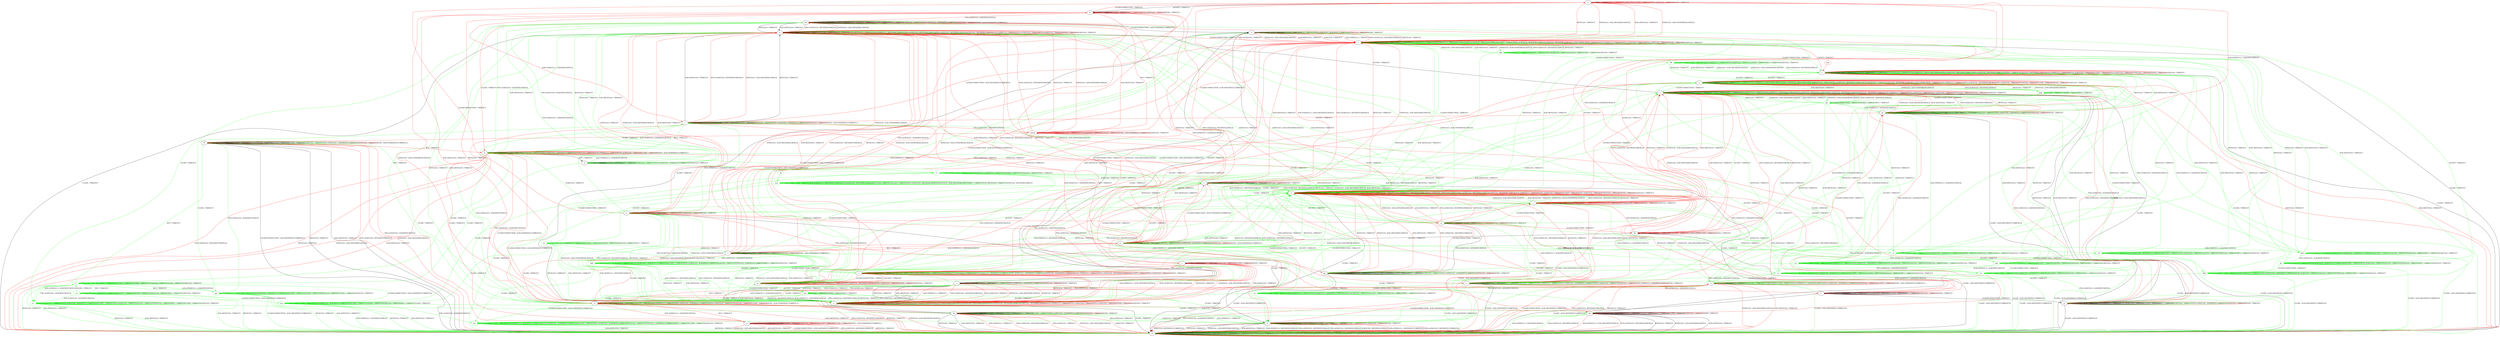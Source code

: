 digraph "" {
	graph ["Incoming time"=0.19663119316101074,
		"Outgoing time"=0.42979001998901367,
		Output="{'States': 66, 'Transitions': 1007, 'Filename': '../results/tcp_preset_50/TCP_Windows8_Server-TCP_Linux_Server-4.dot'}",
		Reference="{'States': 39, 'Transitions': 495, 'Filename': '../subjects/tcp/TCP_Windows8_Server.dot'}",
		Solver=yices,
		Updated="{'States': 58, 'Transitions': 685, 'Filename': '../subjects/tcp/TCP_Linux_Server.dot'}",
		"f-measure"=0.32554257095158595,
		precision=0.2773826458036984,
		recall=0.3939393939393939
	];
	a -> a	[key=0,
		label="LISTEN / TIMEOUT"];
	a -> a	[key=1,
		label="RCV / TIMEOUT"];
	a -> a	[key=2,
		color=red,
		label="CLOSECONNECTION / TIMEOUT"];
	a -> a	[key=3,
		color=red,
		label="SYN+ACK(V,V,0) / TIMEOUT"];
	a -> a	[key=4,
		color=red,
		label="SEND / TIMEOUT"];
	a -> b	[key=0,
		label="ACCEPT / TIMEOUT"];
	a -> i	[key=0,
		color=red,
		label="FIN+ACK(V,V,0) / ACK(NEXT,NEXT,0)"];
	a -> k	[key=0,
		color=red,
		label="CLOSE / TIMEOUT"];
	a -> t	[key=0,
		color=red,
		label="RST(V,V,0) / TIMEOUT"];
	a -> t	[key=1,
		color=red,
		label="SYN(V,V,0) / ACK+RST(ZERO,NEXT,0)"];
	a -> t	[key=2,
		color=red,
		label="ACK+RST(V,V,0) / TIMEOUT"];
	a -> aa	[key=0,
		color=red,
		label="ACK+PSH(V,V,1) / ACK(NEXT,NEXT,0)"];
	a -> bb	[key=0,
		color=red,
		label="ACK(V,V,0) / TIMEOUT"];
	b -> a	[key=0,
		color=red,
		label="CLOSECONNECTION / TIMEOUT"];
	b -> b	[key=0,
		label="ACCEPT / TIMEOUT"];
	b -> b	[key=1,
		label="LISTEN / TIMEOUT"];
	b -> b	[key=2,
		label="RCV / TIMEOUT"];
	b -> b	[key=3,
		color=red,
		label="SYN+ACK(V,V,0) / TIMEOUT"];
	b -> b	[key=4,
		color=red,
		label="SEND / TIMEOUT"];
	b -> k	[key=0,
		color=red,
		label="CLOSE / TIMEOUT"];
	b -> y	[key=0,
		color=red,
		label="RST(V,V,0) / TIMEOUT"];
	b -> y	[key=1,
		color=red,
		label="SYN(V,V,0) / ACK+RST(ZERO,NEXT,0)"];
	b -> y	[key=2,
		color=red,
		label="ACK+RST(V,V,0) / TIMEOUT"];
	b -> z	[key=0,
		color=red,
		label="ACK+PSH(V,V,1) / ACK(NEXT,NEXT,0)"];
	b -> cc	[key=0,
		color=red,
		label="ACK(V,V,0) / TIMEOUT"];
	b -> hh	[key=0,
		color=red,
		label="FIN+ACK(V,V,0) / ACK(NEXT,NEXT,0)"];
	c -> c	[key=0,
		label="CLOSECONNECTION / TIMEOUT"];
	c -> c	[key=1,
		label="LISTEN / TIMEOUT"];
	c -> c	[key=2,
		label="RCV / TIMEOUT"];
	c -> c	[key=3,
		label="ACK(V,V,0) / TIMEOUT"];
	c -> c	[key=4,
		color=red,
		label="SEND / TIMEOUT"];
	c -> l	[key=0,
		color=green,
		label="ACCEPT / TIMEOUT"];
	c -> r	[key=0,
		color=red,
		label="ACCEPT / TIMEOUT"];
	c -> t	[key=0,
		color=red,
		label="ACK+PSH(V,V,1) / ACK+RST(NEXT,NEXT,0)"];
	c -> t	[key=1,
		color=red,
		label="SYN+ACK(V,V,0) / RST(NEXT,FRESH,0)"];
	c -> t	[key=2,
		color=red,
		label="RST(V,V,0) / TIMEOUT"];
	c -> t	[key=3,
		color=red,
		label="SYN(V,V,0) / ACK+RST(ZERO,NEXT,0)"];
	c -> t	[key=4,
		color=red,
		label="ACK+RST(V,V,0) / TIMEOUT"];
	c -> v	[key=0,
		color=green,
		label="FIN+ACK(V,V,0) / ACK(NEXT,NEXT,0)"];
	c -> dd	[key=0,
		label="CLOSE / TIMEOUT"];
	c -> ee	[key=0,
		color=red,
		label="FIN+ACK(V,V,0) / ACK(NEXT,NEXT,0)"];
	c -> ii	[key=0,
		color=green,
		label="ACK+PSH(V,V,1) / RST(NEXT,ZERO,0)"];
	c -> ii	[key=1,
		color=green,
		label="SYN+ACK(V,V,0) / RST(NEXT,ZERO,0)"];
	c -> ii	[key=2,
		color=green,
		label="RST(V,V,0) / TIMEOUT"];
	c -> ii	[key=3,
		color=green,
		label="SYN(V,V,0) / ACK+RST(ZERO,NEXT,0)"];
	c -> ii	[key=4,
		color=green,
		label="ACK+RST(V,V,0) / TIMEOUT"];
	d -> d	[key=0,
		label="ACCEPT / TIMEOUT"];
	d -> d	[key=1,
		label="LISTEN / TIMEOUT"];
	d -> d	[key=2,
		label="RCV / TIMEOUT"];
	d -> d	[key=3,
		label="ACK(V,V,0) / TIMEOUT"];
	d -> d	[key=4,
		color=green,
		label="SYN+ACK(V,V,0) / ACK(NEXT,CURRENT,0)"];
	d -> d	[key=5,
		color=green,
		label="SYN(V,V,0) / TIMEOUT"];
	d -> h	[key=0,
		color=green,
		label="RST(V,V,0) / TIMEOUT"];
	d -> h	[key=1,
		color=green,
		label="ACK+RST(V,V,0) / TIMEOUT"];
	d -> m	[key=0,
		color=green,
		label="ACK+PSH(V,V,1) / ACK(NEXT,NEXT,0)"];
	d -> hh	[key=0,
		color=green,
		label="FIN+ACK(V,V,0) / ACK(NEXT,NEXT,0)"];
	rr	[color=green];
	d -> rr	[key=0,
		color=green,
		label="CLOSECONNECTION / ACK+FIN(NEXT,CURRENT,0)"];
	ss	[color=green];
	d -> ss	[key=0,
		color=green,
		label="CLOSE / TIMEOUT"];
	e -> e	[key=0,
		label="LISTEN / TIMEOUT"];
	e -> e	[key=1,
		label="RCV / TIMEOUT"];
	e -> e	[key=2,
		label="ACK(V,V,0) / TIMEOUT"];
	e -> e	[key=3,
		color=green,
		label="CLOSECONNECTION / TIMEOUT"];
	e -> e	[key=4,
		color=green,
		label="ACK+PSH(V,V,1) / ACK(NEXT,NEXT,0)"];
	e -> e	[key=5,
		color=green,
		label="SYN+ACK(V,V,0) / ACK(NEXT,CURRENT,0)"];
	e -> e	[key=6,
		color=green,
		label="SYN(V,V,0) / TIMEOUT"];
	e -> e	[key=7,
		color=red,
		label="ACCEPT / TIMEOUT"];
	e -> e	[key=8,
		color=red,
		label="SEND / ACK+PSH(NEXT,CURRENT,1)"];
	e -> m	[key=0,
		color=red,
		label="FIN+ACK(V,V,0) / ACK(NEXT,NEXT,0)"];
	e -> o	[key=0,
		color=green,
		label="RST(V,V,0) / TIMEOUT"];
	e -> o	[key=1,
		color=green,
		label="ACK+RST(V,V,0) / TIMEOUT"];
	e -> w	[key=0,
		color=red,
		label="ACK+PSH(V,V,1) / ACK(NEXT,NEXT,0)"];
	e -> w	[key=1,
		color=red,
		label="CLOSE / TIMEOUT"];
	e -> z	[key=0,
		color=green,
		label="ACCEPT / TIMEOUT"];
	e -> ll	[key=0,
		color=green,
		label="CLOSE / ACK+RST(NEXT,CURRENT,0)"];
	e -> ll	[key=1,
		color=red,
		label="CLOSECONNECTION / ACK+RST(NEXT,CURRENT,0)"];
	e -> ll	[key=2,
		color=red,
		label="SYN+ACK(V,V,0) / RST(NEXT,FRESH,0)"];
	e -> ll	[key=3,
		color=red,
		label="RST(V,V,0) / TIMEOUT"];
	e -> ll	[key=4,
		color=red,
		label="SYN(V,V,0) / ACK+RST(ZERO,NEXT,0)"];
	e -> ll	[key=5,
		color=red,
		label="ACK+RST(V,V,0) / TIMEOUT"];
	oo	[color=green];
	e -> oo	[key=0,
		color=green,
		label="FIN+ACK(V,V,0) / ACK(NEXT,NEXT,0)"];
	f -> f	[key=0,
		label="ACK+PSH(V,V,1) / TIMEOUT"];
	f -> f	[key=1,
		label="ACCEPT / TIMEOUT"];
	f -> f	[key=2,
		label="FIN+ACK(V,V,0) / TIMEOUT"];
	f -> f	[key=3,
		label="LISTEN / TIMEOUT"];
	f -> f	[key=4,
		label="RCV / TIMEOUT"];
	f -> f	[key=5,
		label="ACK(V,V,0) / TIMEOUT"];
	f -> f	[key=6,
		color=red,
		label="SEND / TIMEOUT"];
	f -> ii	[key=0,
		color=red,
		label="SYN+ACK(V,V,0) / RST(NEXT,FRESH,0)"];
	f -> ii	[key=1,
		color=red,
		label="RST(V,V,0) / TIMEOUT"];
	f -> ii	[key=2,
		color=red,
		label="SYN(V,V,0) / ACK+RST(ZERO,NEXT,0)"];
	f -> ii	[key=3,
		color=red,
		label="ACK+RST(V,V,0) / TIMEOUT"];
	f -> jj	[key=0,
		label="CLOSECONNECTION / TIMEOUT"];
	f -> ll	[key=0,
		label="CLOSE / ACK+RST(NEXT,CURRENT,0)"];
	g -> g	[key=0,
		label="ACK+PSH(V,V,1) / ACK(NEXT,NEXT,0)"];
	g -> g	[key=1,
		label="LISTEN / TIMEOUT"];
	g -> g	[key=2,
		label="ACK(V,V,0) / TIMEOUT"];
	g -> g	[key=3,
		color=red,
		label="ACCEPT / TIMEOUT"];
	g -> g	[key=4,
		color=red,
		label="CLOSE / TIMEOUT"];
	g -> g	[key=5,
		color=red,
		label="SEND / ACK+PSH(NEXT,CURRENT,1)"];
	g -> w	[key=0,
		color=red,
		label="RCV / TIMEOUT"];
	g -> ff	[key=0,
		color=red,
		label="FIN+ACK(V,V,0) / ACK(NEXT,NEXT,0)"];
	g -> ll	[key=0,
		color=red,
		label="CLOSECONNECTION / ACK+RST(NEXT,CURRENT,0)"];
	g -> ll	[key=1,
		color=red,
		label="SYN+ACK(V,V,0) / RST(NEXT,FRESH,0)"];
	g -> ll	[key=2,
		color=red,
		label="RST(V,V,0) / TIMEOUT"];
	g -> ll	[key=3,
		color=red,
		label="SYN(V,V,0) / ACK+RST(ZERO,NEXT,0)"];
	g -> ll	[key=4,
		color=red,
		label="ACK+RST(V,V,0) / TIMEOUT"];
	h -> h	[key=0,
		label="RST(V,V,0) / TIMEOUT"];
	h -> h	[key=1,
		label="ACCEPT / TIMEOUT"];
	h -> h	[key=2,
		label="LISTEN / TIMEOUT"];
	h -> h	[key=3,
		label="RCV / TIMEOUT"];
	h -> h	[key=4,
		label="ACK+RST(V,V,0) / TIMEOUT"];
	h -> h	[key=5,
		color=green,
		label="ACK+PSH(V,V,1) / RST(ZERO,ZERO,0)"];
	h -> h	[key=6,
		color=green,
		label="SYN+ACK(V,V,0) / RST(ZERO,ZERO,0)"];
	h -> h	[key=7,
		color=green,
		label="FIN+ACK(V,V,0) / RST(ZERO,ZERO,0)"];
	h -> h	[key=8,
		color=green,
		label="ACK(V,V,0) / RST(ZERO,ZERO,0)"];
	h -> h	[key=9,
		color=red,
		label="ACK+PSH(V,V,1) / TIMEOUT"];
	h -> h	[key=10,
		color=red,
		label="SYN+ACK(V,V,0) / TIMEOUT"];
	h -> h	[key=11,
		color=red,
		label="FIN+ACK(V,V,0) / TIMEOUT"];
	h -> h	[key=12,
		color=red,
		label="SEND / TIMEOUT"];
	h -> h	[key=13,
		color=red,
		label="ACK(V,V,0) / TIMEOUT"];
	h -> p	[key=0,
		color=green,
		label="SYN(V,V,0) / ACK+SYN(FRESH,NEXT,0)"];
	h -> q	[key=0,
		color=red,
		label="SYN(V,V,0) / ACK+SYN(FRESH,NEXT,0)"];
	h -> t	[key=0,
		color=red,
		label="CLOSECONNECTION / TIMEOUT"];
	h -> ii	[key=0,
		color=green,
		label="CLOSECONNECTION / TIMEOUT"];
	h -> ll	[key=0,
		label="CLOSE / TIMEOUT"];
	i -> e	[key=0,
		color=green,
		label="ACK+PSH(V,V,1) / ACK(NEXT,NEXT,0)"];
	i -> i	[key=0,
		label="CLOSECONNECTION / TIMEOUT"];
	i -> i	[key=1,
		label="LISTEN / TIMEOUT"];
	i -> i	[key=2,
		label="RCV / TIMEOUT"];
	i -> i	[key=3,
		color=red,
		label="ACK+PSH(V,V,1) / TIMEOUT"];
	i -> i	[key=4,
		color=red,
		label="FIN+ACK(V,V,0) / TIMEOUT"];
	i -> i	[key=5,
		color=red,
		label="SEND / TIMEOUT"];
	i -> i	[key=6,
		color=red,
		label="ACK(V,V,0) / TIMEOUT"];
	i -> k	[key=0,
		color=green,
		label="CLOSE / TIMEOUT"];
	i -> o	[key=0,
		color=red,
		label="SYN+ACK(V,V,0) / RST(NEXT,FRESH,0)"];
	i -> o	[key=1,
		color=red,
		label="RST(V,V,0) / TIMEOUT"];
	i -> o	[key=2,
		color=red,
		label="SYN(V,V,0) / ACK+RST(ZERO,NEXT,0)"];
	i -> o	[key=3,
		color=red,
		label="ACK+RST(V,V,0) / TIMEOUT"];
	i -> q	[key=0,
		color=green,
		label="ACCEPT / TIMEOUT"];
	i -> hh	[key=0,
		color=red,
		label="ACCEPT / TIMEOUT"];
	i -> ii	[key=0,
		color=green,
		label="SYN+ACK(V,V,0) / RST(NEXT,ZERO,0)"];
	i -> ii	[key=1,
		color=green,
		label="RST(V,V,0) / TIMEOUT"];
	i -> ii	[key=2,
		color=green,
		label="SYN(V,V,0) / ACK+RST(ZERO,NEXT,0)"];
	i -> ii	[key=3,
		color=green,
		label="ACK+RST(V,V,0) / TIMEOUT"];
	i -> jj	[key=0,
		color=green,
		label="FIN+ACK(V,V,0) / ACK(NEXT,NEXT,0)"];
	i -> ll	[key=0,
		color=red,
		label="CLOSE / ACK+RST(NEXT,CURRENT,0)"];
	nn	[color=green];
	i -> nn	[key=0,
		color=green,
		label="ACK(V,V,0) / TIMEOUT"];
	j -> j	[key=0,
		label="ACCEPT / TIMEOUT"];
	j -> j	[key=1,
		label="LISTEN / TIMEOUT"];
	j -> j	[key=2,
		label="RCV / TIMEOUT"];
	j -> j	[key=3,
		color=green,
		label="SYN+ACK(V,V,0) / ACK(NEXT,CURRENT,0)"];
	j -> j	[key=4,
		color=green,
		label="SYN(V,V,0) / TIMEOUT"];
	j -> j	[key=5,
		color=red,
		label="SEND / TIMEOUT"];
	j -> n	[key=0,
		label="CLOSECONNECTION / TIMEOUT"];
	j -> y	[key=0,
		label="RST(V,V,0) / TIMEOUT"];
	j -> y	[key=1,
		label="ACK+RST(V,V,0) / TIMEOUT"];
	j -> y	[key=2,
		color=red,
		label="ACK+PSH(V,V,1) / TIMEOUT"];
	j -> y	[key=3,
		color=red,
		label="SYN+ACK(V,V,0) / RST(NEXT,FRESH,0)"];
	j -> y	[key=4,
		color=red,
		label="FIN+ACK(V,V,0) / TIMEOUT"];
	j -> y	[key=5,
		color=red,
		label="SYN(V,V,0) / ACK+RST(ZERO,NEXT,0)"];
	j -> y	[key=6,
		color=red,
		label="ACK(V,V,0) / TIMEOUT"];
	j -> kk	[key=0,
		label="CLOSE / TIMEOUT"];
	eee	[color=green];
	j -> eee	[key=0,
		color=green,
		label="ACK+PSH(V,V,1) / TIMEOUT"];
	j -> eee	[key=1,
		color=green,
		label="FIN+ACK(V,V,0) / TIMEOUT"];
	j -> eee	[key=2,
		color=green,
		label="ACK(V,V,0) / TIMEOUT"];
	k -> k	[key=0,
		label="CLOSECONNECTION / TIMEOUT"];
	k -> k	[key=1,
		label="ACCEPT / TIMEOUT"];
	k -> k	[key=2,
		label="LISTEN / TIMEOUT"];
	k -> k	[key=3,
		label="RCV / TIMEOUT"];
	k -> k	[key=4,
		label="CLOSE / TIMEOUT"];
	k -> k	[key=5,
		color=red,
		label="SYN+ACK(V,V,0) / TIMEOUT"];
	k -> k	[key=6,
		color=red,
		label="SEND / TIMEOUT"];
	k -> ll	[key=0,
		label="RST(V,V,0) / TIMEOUT"];
	k -> ll	[key=1,
		label="SYN(V,V,0) / ACK+RST(ZERO,NEXT,0)"];
	k -> ll	[key=2,
		label="ACK+RST(V,V,0) / TIMEOUT"];
	k -> ll	[key=3,
		color=green,
		label="ACK+PSH(V,V,1) / RST(NEXT,ZERO,0)"];
	k -> ll	[key=4,
		color=green,
		label="SYN+ACK(V,V,0) / RST(NEXT,ZERO,0)"];
	k -> ll	[key=5,
		color=green,
		label="FIN+ACK(V,V,0) / RST(NEXT,ZERO,0)"];
	k -> ll	[key=6,
		color=green,
		label="ACK(V,V,0) / RST(NEXT,ZERO,0)"];
	k -> ll	[key=7,
		color=red,
		label="ACK+PSH(V,V,1) / RST(NEXT,CURRENT,0)"];
	k -> ll	[key=8,
		color=red,
		label="FIN+ACK(V,V,0) / RST(NEXT,CURRENT,0)"];
	k -> ll	[key=9,
		color=red,
		label="ACK(V,V,0) / RST(NEXT,CURRENT,0)"];
	l -> c	[key=0,
		color=green,
		label="CLOSECONNECTION / TIMEOUT"];
	l -> h	[key=0,
		color=red,
		label="SYN+ACK(V,V,0) / RST(NEXT,FRESH,0)"];
	l -> h	[key=1,
		color=red,
		label="RST(V,V,0) / TIMEOUT"];
	l -> h	[key=2,
		color=red,
		label="SYN(V,V,0) / ACK+RST(ZERO,NEXT,0)"];
	l -> h	[key=3,
		color=red,
		label="ACK+RST(V,V,0) / TIMEOUT"];
	l -> l	[key=0,
		label="ACCEPT / TIMEOUT"];
	l -> l	[key=1,
		label="LISTEN / TIMEOUT"];
	l -> l	[key=2,
		label="RCV / TIMEOUT"];
	l -> l	[key=3,
		label="ACK(V,V,0) / TIMEOUT"];
	l -> l	[key=4,
		color=red,
		label="SEND / ACK+PSH(NEXT,CURRENT,1)"];
	l -> t	[key=0,
		color=red,
		label="CLOSECONNECTION / ACK+RST(NEXT,CURRENT,0)"];
	l -> w	[key=0,
		color=red,
		label="CLOSE / TIMEOUT"];
	l -> y	[key=0,
		color=green,
		label="ACK+PSH(V,V,1) / RST(NEXT,ZERO,0)"];
	l -> y	[key=1,
		color=green,
		label="SYN+ACK(V,V,0) / RST(NEXT,ZERO,0)"];
	l -> y	[key=2,
		color=green,
		label="RST(V,V,0) / TIMEOUT"];
	l -> y	[key=3,
		color=green,
		label="SYN(V,V,0) / ACK+RST(ZERO,NEXT,0)"];
	l -> y	[key=4,
		color=green,
		label="ACK+RST(V,V,0) / TIMEOUT"];
	l -> cc	[key=0,
		color=red,
		label="ACK+PSH(V,V,1) / ACK(NEXT,NEXT,0)"];
	l -> dd	[key=0,
		color=green,
		label="CLOSE / TIMEOUT"];
	l -> hh	[key=0,
		color=red,
		label="FIN+ACK(V,V,0) / ACK(NEXT,NEXT,0)"];
	ddd	[color=green];
	l -> ddd	[key=0,
		color=green,
		label="FIN+ACK(V,V,0) / ACK(NEXT,NEXT,0)"];
	m -> d	[key=0,
		label="RCV / TIMEOUT"];
	m -> h	[key=0,
		color=green,
		label="RST(V,V,0) / TIMEOUT"];
	m -> h	[key=1,
		color=green,
		label="ACK+RST(V,V,0) / TIMEOUT"];
	m -> m	[key=0,
		label="ACCEPT / TIMEOUT"];
	m -> m	[key=1,
		label="LISTEN / TIMEOUT"];
	m -> m	[key=2,
		label="ACK(V,V,0) / TIMEOUT"];
	m -> m	[key=3,
		color=green,
		label="SYN+ACK(V,V,0) / ACK(NEXT,CURRENT,0)"];
	m -> m	[key=4,
		color=green,
		label="SYN(V,V,0) / TIMEOUT"];
	m -> m	[key=5,
		color=red,
		label="ACK+PSH(V,V,1) / TIMEOUT"];
	m -> m	[key=6,
		color=red,
		label="FIN+ACK(V,V,0) / TIMEOUT"];
	m -> m	[key=7,
		color=red,
		label="CLOSE / TIMEOUT"];
	m -> m	[key=8,
		color=red,
		label="SEND / ACK+PSH(NEXT,CURRENT,1)"];
	m -> z	[key=0,
		color=green,
		label="ACK+PSH(V,V,1) / ACK(NEXT,NEXT,0)"];
	m -> hh	[key=0,
		color=green,
		label="FIN+ACK(V,V,0) / ACK(NEXT,NEXT,0)"];
	m -> kk	[key=0,
		color=red,
		label="CLOSECONNECTION / ACK+FIN(NEXT,CURRENT,0)"];
	m -> ll	[key=0,
		color=red,
		label="SYN+ACK(V,V,0) / RST(NEXT,FRESH,0)"];
	m -> ll	[key=1,
		color=red,
		label="RST(V,V,0) / TIMEOUT"];
	m -> ll	[key=2,
		color=red,
		label="SYN(V,V,0) / ACK+RST(ZERO,NEXT,0)"];
	m -> ll	[key=3,
		color=red,
		label="ACK+RST(V,V,0) / TIMEOUT"];
	m -> rr	[key=0,
		color=green,
		label="CLOSECONNECTION / ACK+FIN(NEXT,CURRENT,0)"];
	m -> ss	[key=0,
		color=green,
		label="CLOSE / TIMEOUT"];
	n -> j	[key=0,
		label="ACCEPT / TIMEOUT"];
	n -> n	[key=0,
		label="CLOSECONNECTION / TIMEOUT"];
	n -> n	[key=1,
		label="LISTEN / TIMEOUT"];
	n -> n	[key=2,
		label="RCV / TIMEOUT"];
	n -> n	[key=3,
		color=green,
		label="SYN+ACK(V,V,0) / ACK(NEXT,CURRENT,0)"];
	n -> n	[key=4,
		color=green,
		label="SYN(V,V,0) / TIMEOUT"];
	n -> n	[key=5,
		color=red,
		label="SEND / TIMEOUT"];
	n -> t	[key=0,
		color=red,
		label="ACK+PSH(V,V,1) / TIMEOUT"];
	n -> t	[key=1,
		color=red,
		label="SYN+ACK(V,V,0) / RST(NEXT,FRESH,0)"];
	n -> t	[key=2,
		color=red,
		label="RST(V,V,0) / TIMEOUT"];
	n -> t	[key=3,
		color=red,
		label="FIN+ACK(V,V,0) / TIMEOUT"];
	n -> t	[key=4,
		color=red,
		label="SYN(V,V,0) / ACK+RST(ZERO,NEXT,0)"];
	n -> t	[key=5,
		color=red,
		label="ACK+RST(V,V,0) / TIMEOUT"];
	n -> t	[key=6,
		color=red,
		label="ACK(V,V,0) / TIMEOUT"];
	n -> ee	[key=0,
		color=green,
		label="ACK+PSH(V,V,1) / TIMEOUT"];
	n -> ee	[key=1,
		color=green,
		label="FIN+ACK(V,V,0) / TIMEOUT"];
	n -> ee	[key=2,
		color=green,
		label="ACK(V,V,0) / TIMEOUT"];
	n -> ii	[key=0,
		color=green,
		label="RST(V,V,0) / TIMEOUT"];
	n -> ii	[key=1,
		color=green,
		label="ACK+RST(V,V,0) / TIMEOUT"];
	n -> kk	[key=0,
		label="CLOSE / TIMEOUT"];
	o -> h	[key=0,
		label="ACCEPT / TIMEOUT"];
	o -> o	[key=0,
		label="CLOSECONNECTION / TIMEOUT"];
	o -> o	[key=1,
		label="RST(V,V,0) / TIMEOUT"];
	o -> o	[key=2,
		label="LISTEN / TIMEOUT"];
	o -> o	[key=3,
		label="RCV / TIMEOUT"];
	o -> o	[key=4,
		label="ACK+RST(V,V,0) / TIMEOUT"];
	o -> o	[key=5,
		color=green,
		label="ACK+PSH(V,V,1) / RST(ZERO,ZERO,0)"];
	o -> o	[key=6,
		color=green,
		label="SYN+ACK(V,V,0) / RST(ZERO,ZERO,0)"];
	o -> o	[key=7,
		color=green,
		label="FIN+ACK(V,V,0) / RST(ZERO,ZERO,0)"];
	o -> o	[key=8,
		color=green,
		label="ACK(V,V,0) / RST(ZERO,ZERO,0)"];
	o -> o	[key=9,
		color=red,
		label="ACK+PSH(V,V,1) / TIMEOUT"];
	o -> o	[key=10,
		color=red,
		label="SYN+ACK(V,V,0) / TIMEOUT"];
	o -> o	[key=11,
		color=red,
		label="FIN+ACK(V,V,0) / TIMEOUT"];
	o -> o	[key=12,
		color=red,
		label="SYN(V,V,0) / TIMEOUT"];
	o -> o	[key=13,
		color=red,
		label="SEND / TIMEOUT"];
	o -> o	[key=14,
		color=red,
		label="ACK(V,V,0) / TIMEOUT"];
	o -> ll	[key=0,
		label="CLOSE / TIMEOUT"];
	qq	[color=green];
	o -> qq	[key=0,
		color=green,
		label="SYN(V,V,0) / ACK+SYN(FRESH,NEXT,0)"];
	p -> h	[key=0,
		color=green,
		label="SYN+ACK(V,V,0) / RST(NEXT,ZERO,0)"];
	p -> h	[key=1,
		color=green,
		label="RST(V,V,0) / TIMEOUT"];
	p -> h	[key=2,
		color=green,
		label="SYN(V,V,0) / ACK+RST(ZERO,NEXT,0)"];
	p -> h	[key=3,
		color=green,
		label="ACK+RST(V,V,0) / TIMEOUT"];
	p -> i	[key=0,
		color=green,
		label="CLOSECONNECTION / TIMEOUT"];
	p -> k	[key=0,
		color=green,
		label="CLOSE / TIMEOUT"];
	p -> p	[key=0,
		label="ACCEPT / TIMEOUT"];
	p -> p	[key=1,
		label="LISTEN / TIMEOUT"];
	p -> p	[key=2,
		label="RCV / TIMEOUT"];
	p -> p	[key=3,
		color=red,
		label="SEND / TIMEOUT"];
	p -> p	[key=4,
		color=red,
		label="ACK(V,V,0) / TIMEOUT"];
	p -> u	[key=0,
		color=red,
		label="ACK+PSH(V,V,1) / ACK(NEXT,NEXT,0)"];
	p -> bb	[key=0,
		color=red,
		label="CLOSECONNECTION / TIMEOUT"];
	p -> gg	[key=0,
		label="FIN+ACK(V,V,0) / ACK(NEXT,NEXT,0)"];
	p -> ii	[key=0,
		color=red,
		label="SYN+ACK(V,V,0) / RST(NEXT,FRESH,0)"];
	p -> ii	[key=1,
		color=red,
		label="RST(V,V,0) / TIMEOUT"];
	p -> ii	[key=2,
		color=red,
		label="SYN(V,V,0) / ACK+RST(ZERO,NEXT,0)"];
	p -> ii	[key=3,
		color=red,
		label="ACK+RST(V,V,0) / TIMEOUT"];
	p -> ll	[key=0,
		color=red,
		label="CLOSE / ACK+RST(NEXT,CURRENT,0)"];
	zz	[color=green];
	p -> zz	[key=0,
		color=green,
		label="ACK+PSH(V,V,1) / ACK(NEXT,NEXT,0)"];
	aaa	[color=green];
	p -> aaa	[key=0,
		color=green,
		label="ACK(V,V,0) / TIMEOUT"];
	q -> a	[key=0,
		color=red,
		label="CLOSECONNECTION / TIMEOUT"];
	q -> h	[key=0,
		color=red,
		label="RST(V,V,0) / TIMEOUT"];
	q -> h	[key=1,
		color=red,
		label="SYN(V,V,0) / ACK+RST(ZERO,NEXT,0)"];
	q -> h	[key=2,
		color=red,
		label="ACK+RST(V,V,0) / TIMEOUT"];
	q -> i	[key=0,
		color=green,
		label="CLOSECONNECTION / TIMEOUT"];
	q -> k	[key=0,
		label="CLOSE / TIMEOUT"];
	q -> m	[key=0,
		color=green,
		label="ACK(V,V,0) / TIMEOUT"];
	q -> p	[key=0,
		color=red,
		label="ACK(V,V,0) / TIMEOUT"];
	q -> q	[key=0,
		label="ACCEPT / TIMEOUT"];
	q -> q	[key=1,
		label="LISTEN / TIMEOUT"];
	q -> q	[key=2,
		label="RCV / TIMEOUT"];
	q -> q	[key=3,
		color=red,
		label="SYN+ACK(V,V,0) / TIMEOUT"];
	q -> q	[key=4,
		color=red,
		label="SEND / TIMEOUT"];
	q -> u	[key=0,
		color=red,
		label="ACK+PSH(V,V,1) / ACK(NEXT,NEXT,0)"];
	q -> y	[key=0,
		color=green,
		label="SYN+ACK(V,V,0) / RST(NEXT,ZERO,0)"];
	q -> y	[key=1,
		color=green,
		label="RST(V,V,0) / TIMEOUT"];
	q -> y	[key=2,
		color=green,
		label="SYN(V,V,0) / ACK+RST(ZERO,NEXT,0)"];
	q -> y	[key=3,
		color=green,
		label="ACK+RST(V,V,0) / TIMEOUT"];
	q -> z	[key=0,
		color=green,
		label="ACK+PSH(V,V,1) / ACK(NEXT,NEXT,0)"];
	q -> gg	[key=0,
		color=red,
		label="FIN+ACK(V,V,0) / ACK(NEXT,NEXT,0)"];
	q -> hh	[key=0,
		color=green,
		label="FIN+ACK(V,V,0) / ACK(NEXT,NEXT,0)"];
	r -> c	[key=0,
		color=red,
		label="CLOSECONNECTION / TIMEOUT"];
	r -> r	[key=0,
		label="LISTEN / TIMEOUT"];
	r -> r	[key=1,
		label="RCV / TIMEOUT"];
	r -> r	[key=2,
		label="ACK(V,V,0) / TIMEOUT"];
	r -> r	[key=3,
		color=red,
		label="ACCEPT / TIMEOUT"];
	r -> r	[key=4,
		color=red,
		label="SEND / TIMEOUT"];
	r -> v	[key=0,
		color=red,
		label="FIN+ACK(V,V,0) / ACK(NEXT,NEXT,0)"];
	r -> y	[key=0,
		color=red,
		label="ACK+PSH(V,V,1) / ACK+RST(NEXT,NEXT,0)"];
	r -> y	[key=1,
		color=red,
		label="SYN+ACK(V,V,0) / RST(NEXT,FRESH,0)"];
	r -> y	[key=2,
		color=red,
		label="RST(V,V,0) / TIMEOUT"];
	r -> y	[key=3,
		color=red,
		label="SYN(V,V,0) / ACK+RST(ZERO,NEXT,0)"];
	r -> y	[key=4,
		color=red,
		label="ACK+RST(V,V,0) / TIMEOUT"];
	r -> dd	[key=0,
		color=red,
		label="CLOSE / TIMEOUT"];
	s -> s	[key=0,
		label="CLOSECONNECTION / TIMEOUT"];
	s -> s	[key=1,
		label="RST(V,V,0) / TIMEOUT"];
	s -> s	[key=2,
		label="RCV / TIMEOUT"];
	s -> s	[key=3,
		label="ACK+RST(V,V,0) / TIMEOUT"];
	s -> s	[key=4,
		color=green,
		label="ACK+PSH(V,V,1) / RST(ZERO,ZERO,0)"];
	s -> s	[key=5,
		color=green,
		label="SYN+ACK(V,V,0) / RST(ZERO,ZERO,0)"];
	s -> s	[key=6,
		color=green,
		label="FIN+ACK(V,V,0) / RST(ZERO,ZERO,0)"];
	s -> s	[key=7,
		color=green,
		label="LISTEN / TIMEOUT"];
	s -> s	[key=8,
		color=green,
		label="ACK(V,V,0) / RST(ZERO,ZERO,0)"];
	s -> s	[key=9,
		color=red,
		label="ACK+PSH(V,V,1) / TIMEOUT"];
	s -> s	[key=10,
		color=red,
		label="SYN+ACK(V,V,0) / TIMEOUT"];
	s -> s	[key=11,
		color=red,
		label="ACCEPT / TIMEOUT"];
	s -> s	[key=12,
		color=red,
		label="FIN+ACK(V,V,0) / TIMEOUT"];
	s -> s	[key=13,
		color=red,
		label="SYN(V,V,0) / TIMEOUT"];
	s -> s	[key=14,
		color=red,
		label="SEND / TIMEOUT"];
	s -> s	[key=15,
		color=red,
		label="ACK(V,V,0) / TIMEOUT"];
	s -> t	[key=0,
		color=red,
		label="LISTEN / TIMEOUT"];
	s -> x	[key=0,
		color=green,
		label="ACCEPT / TIMEOUT"];
	s -> ll	[key=0,
		label="CLOSE / TIMEOUT"];
	fff	[color=green];
	s -> fff	[key=0,
		color=green,
		label="SYN(V,V,0) / ACK+SYN(FRESH,NEXT,0)"];
	t -> a	[key=0,
		color=red,
		label="SYN(V,V,0) / ACK+SYN(FRESH,NEXT,0)"];
	t -> s	[key=0,
		color=green,
		label="CLOSECONNECTION / TIMEOUT"];
	t -> t	[key=0,
		label="RST(V,V,0) / TIMEOUT"];
	t -> t	[key=1,
		label="LISTEN / TIMEOUT"];
	t -> t	[key=2,
		label="RCV / TIMEOUT"];
	t -> t	[key=3,
		label="ACK+RST(V,V,0) / TIMEOUT"];
	t -> t	[key=4,
		color=green,
		label="ACK+PSH(V,V,1) / RST(ZERO,ZERO,0)"];
	t -> t	[key=5,
		color=green,
		label="SYN+ACK(V,V,0) / RST(ZERO,ZERO,0)"];
	t -> t	[key=6,
		color=green,
		label="ACCEPT / TIMEOUT"];
	t -> t	[key=7,
		color=green,
		label="FIN+ACK(V,V,0) / RST(ZERO,ZERO,0)"];
	t -> t	[key=8,
		color=green,
		label="ACK(V,V,0) / RST(ZERO,ZERO,0)"];
	t -> t	[key=9,
		color=red,
		label="CLOSECONNECTION / TIMEOUT"];
	t -> t	[key=10,
		color=red,
		label="ACK+PSH(V,V,1) / TIMEOUT"];
	t -> t	[key=11,
		color=red,
		label="SYN+ACK(V,V,0) / TIMEOUT"];
	t -> t	[key=12,
		color=red,
		label="FIN+ACK(V,V,0) / TIMEOUT"];
	t -> t	[key=13,
		color=red,
		label="SEND / TIMEOUT"];
	t -> t	[key=14,
		color=red,
		label="ACK(V,V,0) / TIMEOUT"];
	t -> y	[key=0,
		color=red,
		label="ACCEPT / TIMEOUT"];
	t -> ll	[key=0,
		label="CLOSE / TIMEOUT"];
	kkk	[color=green];
	t -> kkk	[key=0,
		color=green,
		label="SYN(V,V,0) / ACK+SYN(FRESH,NEXT,0)"];
	u -> f	[key=0,
		color=red,
		label="FIN+ACK(V,V,0) / ACK(NEXT,NEXT,0)"];
	u -> u	[key=0,
		label="ACCEPT / TIMEOUT"];
	u -> u	[key=1,
		label="LISTEN / TIMEOUT"];
	u -> u	[key=2,
		label="RCV / TIMEOUT"];
	u -> u	[key=3,
		label="ACK(V,V,0) / TIMEOUT"];
	u -> u	[key=4,
		color=green,
		label="ACK+PSH(V,V,1) / TIMEOUT"];
	u -> u	[key=5,
		color=green,
		label="SYN+ACK(V,V,0) / ACK(NEXT,CURRENT,0)"];
	u -> u	[key=6,
		color=green,
		label="FIN+ACK(V,V,0) / TIMEOUT"];
	u -> u	[key=7,
		color=green,
		label="SYN(V,V,0) / TIMEOUT"];
	u -> u	[key=8,
		color=red,
		label="ACK+PSH(V,V,1) / ACK(NEXT,NEXT,0)"];
	u -> u	[key=9,
		color=red,
		label="SEND / TIMEOUT"];
	u -> x	[key=0,
		color=green,
		label="RST(V,V,0) / TIMEOUT"];
	u -> x	[key=1,
		color=green,
		label="ACK+RST(V,V,0) / TIMEOUT"];
	u -> aa	[key=0,
		color=red,
		label="CLOSECONNECTION / TIMEOUT"];
	u -> ii	[key=0,
		color=red,
		label="SYN+ACK(V,V,0) / RST(NEXT,FRESH,0)"];
	u -> ii	[key=1,
		color=red,
		label="RST(V,V,0) / TIMEOUT"];
	u -> ii	[key=2,
		color=red,
		label="SYN(V,V,0) / ACK+RST(ZERO,NEXT,0)"];
	u -> ii	[key=3,
		color=red,
		label="ACK+RST(V,V,0) / TIMEOUT"];
	u -> ll	[key=0,
		label="CLOSE / ACK+RST(NEXT,CURRENT,0)"];
	u -> oo	[key=0,
		color=green,
		label="CLOSECONNECTION / TIMEOUT"];
	v -> b	[key=0,
		color=red,
		label="SYN(V,V,0) / ACK+SYN(FRESH,NEXT,0)"];
	v -> v	[key=0,
		label="LISTEN / TIMEOUT"];
	v -> v	[key=1,
		label="RCV / TIMEOUT"];
	v -> v	[key=2,
		label="ACK(V,V,0) / TIMEOUT"];
	v -> v	[key=3,
		color=green,
		label="CLOSECONNECTION / TIMEOUT"];
	v -> v	[key=4,
		color=green,
		label="ACK+PSH(V,V,1) / ACK(NEXT,CURRENT,0)"];
	v -> v	[key=5,
		color=green,
		label="SYN+ACK(V,V,0) / ACK(NEXT,CURRENT,0)"];
	v -> v	[key=6,
		color=green,
		label="FIN+ACK(V,V,0) / ACK(NEXT,CURRENT,0)"];
	v -> v	[key=7,
		color=green,
		label="SYN(V,V,0) / ACK(NEXT,CURRENT,0)"];
	v -> v	[key=8,
		color=red,
		label="ACK+PSH(V,V,1) / TIMEOUT"];
	v -> v	[key=9,
		color=red,
		label="SYN+ACK(V,V,0) / RST(NEXT,FRESH,0)"];
	v -> v	[key=10,
		color=red,
		label="ACCEPT / TIMEOUT"];
	v -> v	[key=11,
		color=red,
		label="FIN+ACK(V,V,0) / TIMEOUT"];
	v -> v	[key=12,
		color=red,
		label="SEND / TIMEOUT"];
	v -> x	[key=0,
		color=red,
		label="CLOSE / TIMEOUT"];
	v -> y	[key=0,
		color=red,
		label="RST(V,V,0) / TIMEOUT"];
	v -> y	[key=1,
		color=red,
		label="ACK+RST(V,V,0) / TIMEOUT"];
	v -> ee	[key=0,
		color=red,
		label="CLOSECONNECTION / TIMEOUT"];
	v -> ii	[key=0,
		color=green,
		label="RST(V,V,0) / TIMEOUT"];
	v -> ii	[key=1,
		color=green,
		label="ACK+RST(V,V,0) / TIMEOUT"];
	ccc	[color=green];
	v -> ccc	[key=0,
		color=green,
		label="CLOSE / TIMEOUT"];
	v -> ddd	[key=0,
		color=green,
		label="ACCEPT / TIMEOUT"];
	w -> e	[key=0,
		color=red,
		label="RCV / TIMEOUT"];
	w -> g	[key=0,
		color=red,
		label="ACK+PSH(V,V,1) / ACK(NEXT,NEXT,0)"];
	w -> h	[key=0,
		color=green,
		label="RST(V,V,0) / TIMEOUT"];
	w -> h	[key=1,
		color=green,
		label="ACK+RST(V,V,0) / TIMEOUT"];
	w -> m	[key=0,
		color=red,
		label="FIN+ACK(V,V,0) / ACK(NEXT,NEXT,0)"];
	w -> w	[key=0,
		label="ACCEPT / TIMEOUT"];
	w -> w	[key=1,
		label="LISTEN / TIMEOUT"];
	w -> w	[key=2,
		label="ACK(V,V,0) / TIMEOUT"];
	w -> w	[key=3,
		color=green,
		label="ACK+PSH(V,V,1) / TIMEOUT"];
	w -> w	[key=4,
		color=green,
		label="SYN+ACK(V,V,0) / ACK(NEXT,CURRENT,0)"];
	w -> w	[key=5,
		color=green,
		label="FIN+ACK(V,V,0) / TIMEOUT"];
	w -> w	[key=6,
		color=green,
		label="SYN(V,V,0) / TIMEOUT"];
	w -> w	[key=7,
		color=red,
		label="CLOSE / TIMEOUT"];
	w -> w	[key=8,
		color=red,
		label="SEND / ACK+PSH(NEXT,CURRENT,1)"];
	w -> dd	[key=0,
		color=red,
		label="CLOSECONNECTION / ACK+FIN(NEXT,CURRENT,0)"];
	w -> ff	[key=0,
		color=green,
		label="CLOSE / TIMEOUT"];
	w -> hh	[key=0,
		color=green,
		label="RCV / TIMEOUT"];
	w -> ii	[key=0,
		color=green,
		label="CLOSECONNECTION / ACK+RST(NEXT,CURRENT,0)"];
	w -> ll	[key=0,
		color=red,
		label="SYN+ACK(V,V,0) / RST(NEXT,FRESH,0)"];
	w -> ll	[key=1,
		color=red,
		label="RST(V,V,0) / TIMEOUT"];
	w -> ll	[key=2,
		color=red,
		label="SYN(V,V,0) / ACK+RST(ZERO,NEXT,0)"];
	w -> ll	[key=3,
		color=red,
		label="ACK+RST(V,V,0) / TIMEOUT"];
	x -> o	[key=0,
		color=green,
		label="CLOSECONNECTION / TIMEOUT"];
	x -> x	[key=0,
		label="ACCEPT / TIMEOUT"];
	x -> x	[key=1,
		label="LISTEN / TIMEOUT"];
	x -> x	[key=2,
		label="RCV / TIMEOUT"];
	x -> x	[key=3,
		color=green,
		label="ACK+PSH(V,V,1) / RST(ZERO,ZERO,0)"];
	x -> x	[key=4,
		color=green,
		label="SYN+ACK(V,V,0) / RST(ZERO,ZERO,0)"];
	x -> x	[key=5,
		color=green,
		label="RST(V,V,0) / TIMEOUT"];
	x -> x	[key=6,
		color=green,
		label="FIN+ACK(V,V,0) / RST(ZERO,ZERO,0)"];
	x -> x	[key=7,
		color=green,
		label="ACK+RST(V,V,0) / TIMEOUT"];
	x -> x	[key=8,
		color=green,
		label="ACK(V,V,0) / RST(ZERO,ZERO,0)"];
	x -> x	[key=9,
		color=red,
		label="CLOSECONNECTION / TIMEOUT"];
	x -> x	[key=10,
		color=red,
		label="ACK+PSH(V,V,1) / TIMEOUT"];
	x -> x	[key=11,
		color=red,
		label="SYN+ACK(V,V,0) / RST(NEXT,FRESH,0)"];
	x -> x	[key=12,
		color=red,
		label="FIN+ACK(V,V,0) / TIMEOUT"];
	x -> x	[key=13,
		color=red,
		label="SYN(V,V,0) / TIMEOUT"];
	x -> x	[key=14,
		color=red,
		label="CLOSE / TIMEOUT"];
	x -> x	[key=15,
		color=red,
		label="SEND / TIMEOUT"];
	x -> x	[key=16,
		color=red,
		label="ACK(V,V,0) / TIMEOUT"];
	x -> ll	[key=0,
		color=green,
		label="CLOSE / TIMEOUT"];
	x -> ll	[key=1,
		color=red,
		label="RST(V,V,0) / TIMEOUT"];
	x -> ll	[key=2,
		color=red,
		label="ACK+RST(V,V,0) / TIMEOUT"];
	ggg	[color=green];
	x -> ggg	[key=0,
		color=green,
		label="SYN(V,V,0) / ACK+SYN(FRESH,NEXT,0)"];
	y -> b	[key=0,
		color=red,
		label="SYN(V,V,0) / ACK+SYN(FRESH,NEXT,0)"];
	y -> q	[key=0,
		color=green,
		label="SYN(V,V,0) / ACK+SYN(FRESH,NEXT,0)"];
	y -> t	[key=0,
		color=red,
		label="CLOSECONNECTION / TIMEOUT"];
	y -> y	[key=0,
		label="RST(V,V,0) / TIMEOUT"];
	y -> y	[key=1,
		label="ACCEPT / TIMEOUT"];
	y -> y	[key=2,
		label="LISTEN / TIMEOUT"];
	y -> y	[key=3,
		label="RCV / TIMEOUT"];
	y -> y	[key=4,
		label="ACK+RST(V,V,0) / TIMEOUT"];
	y -> y	[key=5,
		color=green,
		label="ACK+PSH(V,V,1) / RST(ZERO,ZERO,0)"];
	y -> y	[key=6,
		color=green,
		label="SYN+ACK(V,V,0) / RST(ZERO,ZERO,0)"];
	y -> y	[key=7,
		color=green,
		label="FIN+ACK(V,V,0) / RST(ZERO,ZERO,0)"];
	y -> y	[key=8,
		color=green,
		label="ACK(V,V,0) / RST(ZERO,ZERO,0)"];
	y -> y	[key=9,
		color=red,
		label="ACK+PSH(V,V,1) / TIMEOUT"];
	y -> y	[key=10,
		color=red,
		label="SYN+ACK(V,V,0) / TIMEOUT"];
	y -> y	[key=11,
		color=red,
		label="FIN+ACK(V,V,0) / TIMEOUT"];
	y -> y	[key=12,
		color=red,
		label="SEND / TIMEOUT"];
	y -> y	[key=13,
		color=red,
		label="ACK(V,V,0) / TIMEOUT"];
	y -> ii	[key=0,
		color=green,
		label="CLOSECONNECTION / TIMEOUT"];
	y -> ll	[key=0,
		label="CLOSE / TIMEOUT"];
	z -> g	[key=0,
		color=red,
		label="CLOSE / TIMEOUT"];
	z -> h	[key=0,
		label="RST(V,V,0) / TIMEOUT"];
	z -> h	[key=1,
		label="ACK+RST(V,V,0) / TIMEOUT"];
	z -> h	[key=2,
		color=red,
		label="SYN+ACK(V,V,0) / RST(NEXT,FRESH,0)"];
	z -> h	[key=3,
		color=red,
		label="SYN(V,V,0) / ACK+RST(ZERO,NEXT,0)"];
	z -> m	[key=0,
		color=green,
		label="RCV / TIMEOUT"];
	z -> t	[key=0,
		color=red,
		label="CLOSECONNECTION / ACK+RST(NEXT,CURRENT,0)"];
	z -> w	[key=0,
		color=green,
		label="FIN+ACK(V,V,0) / ACK(NEXT,NEXT,0)"];
	z -> z	[key=0,
		label="ACK+PSH(V,V,1) / ACK(NEXT,NEXT,0)"];
	z -> z	[key=1,
		label="ACCEPT / TIMEOUT"];
	z -> z	[key=2,
		label="LISTEN / TIMEOUT"];
	z -> z	[key=3,
		label="ACK(V,V,0) / TIMEOUT"];
	z -> z	[key=4,
		color=green,
		label="SYN+ACK(V,V,0) / ACK(NEXT,CURRENT,0)"];
	z -> z	[key=5,
		color=green,
		label="SYN(V,V,0) / TIMEOUT"];
	z -> z	[key=6,
		color=red,
		label="SEND / ACK+PSH(NEXT,CURRENT,1)"];
	z -> cc	[key=0,
		color=red,
		label="RCV / TIMEOUT"];
	z -> ii	[key=0,
		color=green,
		label="CLOSECONNECTION / ACK+RST(NEXT,CURRENT,0)"];
	pp	[color=green];
	z -> pp	[key=0,
		color=green,
		label="CLOSE / TIMEOUT"];
	mmm	[color=red];
	z -> mmm	[key=0,
		color=red,
		label="FIN+ACK(V,V,0) / ACK(NEXT,NEXT,0)"];
	aa -> o	[key=0,
		color=red,
		label="SYN+ACK(V,V,0) / RST(NEXT,FRESH,0)"];
	aa -> o	[key=1,
		color=red,
		label="RST(V,V,0) / TIMEOUT"];
	aa -> o	[key=2,
		color=red,
		label="SYN(V,V,0) / ACK+RST(ZERO,NEXT,0)"];
	aa -> o	[key=3,
		color=red,
		label="ACK+RST(V,V,0) / TIMEOUT"];
	aa -> s	[key=0,
		color=green,
		label="RST(V,V,0) / TIMEOUT"];
	aa -> s	[key=1,
		color=green,
		label="ACK+RST(V,V,0) / TIMEOUT"];
	aa -> z	[key=0,
		color=red,
		label="ACCEPT / TIMEOUT"];
	aa -> aa	[key=0,
		label="CLOSECONNECTION / TIMEOUT"];
	aa -> aa	[key=1,
		label="ACK+PSH(V,V,1) / ACK(NEXT,NEXT,0)"];
	aa -> aa	[key=2,
		label="LISTEN / TIMEOUT"];
	aa -> aa	[key=3,
		label="RCV / TIMEOUT"];
	aa -> aa	[key=4,
		label="ACK(V,V,0) / TIMEOUT"];
	aa -> aa	[key=5,
		color=green,
		label="SYN+ACK(V,V,0) / ACK(NEXT,CURRENT,0)"];
	aa -> aa	[key=6,
		color=green,
		label="SYN(V,V,0) / TIMEOUT"];
	aa -> aa	[key=7,
		color=red,
		label="SEND / TIMEOUT"];
	aa -> jj	[key=0,
		color=red,
		label="FIN+ACK(V,V,0) / ACK(NEXT,NEXT,0)"];
	aa -> ll	[key=0,
		label="CLOSE / ACK+RST(NEXT,CURRENT,0)"];
	aa -> zz	[key=0,
		color=green,
		label="ACCEPT / TIMEOUT"];
	bbb	[color=green];
	aa -> bbb	[key=0,
		color=green,
		label="FIN+ACK(V,V,0) / ACK(NEXT,NEXT,0)"];
	bb -> i	[key=0,
		color=red,
		label="FIN+ACK(V,V,0) / ACK(NEXT,NEXT,0)"];
	bb -> o	[key=0,
		color=red,
		label="SYN+ACK(V,V,0) / RST(NEXT,FRESH,0)"];
	bb -> o	[key=1,
		color=red,
		label="RST(V,V,0) / TIMEOUT"];
	bb -> o	[key=2,
		color=red,
		label="SYN(V,V,0) / ACK+RST(ZERO,NEXT,0)"];
	bb -> o	[key=3,
		color=red,
		label="ACK+RST(V,V,0) / TIMEOUT"];
	bb -> aa	[key=0,
		color=red,
		label="ACK+PSH(V,V,1) / ACK(NEXT,NEXT,0)"];
	bb -> bb	[key=0,
		label="LISTEN / TIMEOUT"];
	bb -> bb	[key=1,
		label="RCV / TIMEOUT"];
	bb -> bb	[key=2,
		label="ACK(V,V,0) / TIMEOUT"];
	bb -> bb	[key=3,
		color=red,
		label="CLOSECONNECTION / TIMEOUT"];
	bb -> bb	[key=4,
		color=red,
		label="SEND / TIMEOUT"];
	bb -> cc	[key=0,
		label="ACCEPT / TIMEOUT"];
	bb -> ll	[key=0,
		label="CLOSE / ACK+RST(NEXT,CURRENT,0)"];
	cc -> c	[key=0,
		color=red,
		label="CLOSECONNECTION / ACK+FIN(NEXT,CURRENT,0)"];
	cc -> h	[key=0,
		color=red,
		label="SYN+ACK(V,V,0) / RST(NEXT,FRESH,0)"];
	cc -> h	[key=1,
		color=red,
		label="RST(V,V,0) / TIMEOUT"];
	cc -> h	[key=2,
		color=red,
		label="SYN(V,V,0) / ACK+RST(ZERO,NEXT,0)"];
	cc -> h	[key=3,
		color=red,
		label="ACK+RST(V,V,0) / TIMEOUT"];
	cc -> l	[key=0,
		color=red,
		label="RCV / TIMEOUT"];
	cc -> t	[key=0,
		color=green,
		label="RST(V,V,0) / TIMEOUT"];
	cc -> t	[key=1,
		color=green,
		label="ACK+RST(V,V,0) / TIMEOUT"];
	cc -> w	[key=0,
		color=red,
		label="CLOSE / TIMEOUT"];
	cc -> z	[key=0,
		color=red,
		label="ACK+PSH(V,V,1) / ACK(NEXT,NEXT,0)"];
	cc -> cc	[key=0,
		label="ACCEPT / TIMEOUT"];
	cc -> cc	[key=1,
		label="LISTEN / TIMEOUT"];
	cc -> cc	[key=2,
		label="ACK(V,V,0) / TIMEOUT"];
	cc -> cc	[key=3,
		color=green,
		label="SYN+ACK(V,V,0) / ACK(NEXT,CURRENT,0)"];
	cc -> cc	[key=4,
		color=green,
		label="SYN(V,V,0) / TIMEOUT"];
	cc -> cc	[key=5,
		color=red,
		label="SEND / ACK+PSH(NEXT,CURRENT,1)"];
	cc -> hh	[key=0,
		color=red,
		label="FIN+ACK(V,V,0) / ACK(NEXT,NEXT,0)"];
	vv	[color=green];
	cc -> vv	[key=0,
		color=green,
		label="CLOSECONNECTION / TIMEOUT"];
	hhh	[color=green];
	cc -> hhh	[key=0,
		color=green,
		label="ACK+PSH(V,V,1) / ACK(NEXT,NEXT,0)"];
	iii	[color=green];
	cc -> iii	[key=0,
		color=green,
		label="FIN+ACK(V,V,0) / ACK(NEXT,NEXT,0)"];
	dd -> x	[key=0,
		color=red,
		label="FIN+ACK(V,V,0) / ACK(NEXT,NEXT,0)"];
	dd -> dd	[key=0,
		label="CLOSECONNECTION / TIMEOUT"];
	dd -> dd	[key=1,
		label="ACCEPT / TIMEOUT"];
	dd -> dd	[key=2,
		label="LISTEN / TIMEOUT"];
	dd -> dd	[key=3,
		label="RCV / TIMEOUT"];
	dd -> dd	[key=4,
		label="CLOSE / TIMEOUT"];
	dd -> dd	[key=5,
		label="ACK(V,V,0) / TIMEOUT"];
	dd -> dd	[key=6,
		color=red,
		label="SEND / TIMEOUT"];
	dd -> ll	[key=0,
		label="RST(V,V,0) / TIMEOUT"];
	dd -> ll	[key=1,
		label="SYN(V,V,0) / ACK+RST(ZERO,NEXT,0)"];
	dd -> ll	[key=2,
		label="ACK+RST(V,V,0) / TIMEOUT"];
	dd -> ll	[key=3,
		color=green,
		label="ACK+PSH(V,V,1) / RST(NEXT,ZERO,0)"];
	dd -> ll	[key=4,
		color=green,
		label="SYN+ACK(V,V,0) / RST(NEXT,ZERO,0)"];
	dd -> ll	[key=5,
		color=red,
		label="ACK+PSH(V,V,1) / ACK+RST(NEXT,NEXT,0)"];
	dd -> ll	[key=6,
		color=red,
		label="SYN+ACK(V,V,0) / RST(NEXT,FRESH,0)"];
	dd -> ccc	[key=0,
		color=green,
		label="FIN+ACK(V,V,0) / ACK(NEXT,NEXT,0)"];
	ee -> a	[key=0,
		color=red,
		label="SYN(V,V,0) / ACK+SYN(FRESH,NEXT,0)"];
	ee -> i	[key=0,
		color=green,
		label="SYN(V,V,0) / ACK+SYN(FRESH,NEXT,0)"];
	ee -> k	[key=0,
		color=green,
		label="CLOSE / TIMEOUT"];
	ee -> t	[key=0,
		color=red,
		label="RST(V,V,0) / TIMEOUT"];
	ee -> t	[key=1,
		color=red,
		label="ACK+RST(V,V,0) / TIMEOUT"];
	ee -> v	[key=0,
		color=red,
		label="ACCEPT / TIMEOUT"];
	ee -> x	[key=0,
		color=red,
		label="CLOSE / TIMEOUT"];
	ee -> ee	[key=0,
		label="CLOSECONNECTION / TIMEOUT"];
	ee -> ee	[key=1,
		label="LISTEN / TIMEOUT"];
	ee -> ee	[key=2,
		label="RCV / TIMEOUT"];
	ee -> ee	[key=3,
		color=red,
		label="ACK+PSH(V,V,1) / TIMEOUT"];
	ee -> ee	[key=4,
		color=red,
		label="SYN+ACK(V,V,0) / RST(NEXT,FRESH,0)"];
	ee -> ee	[key=5,
		color=red,
		label="FIN+ACK(V,V,0) / TIMEOUT"];
	ee -> ee	[key=6,
		color=red,
		label="SEND / TIMEOUT"];
	ee -> ee	[key=7,
		color=red,
		label="ACK(V,V,0) / TIMEOUT"];
	ee -> ii	[key=0,
		color=green,
		label="ACK+PSH(V,V,1) / RST(NEXT,ZERO,0)"];
	ee -> ii	[key=1,
		color=green,
		label="SYN+ACK(V,V,0) / RST(NEXT,ZERO,0)"];
	ee -> ii	[key=2,
		color=green,
		label="RST(V,V,0) / TIMEOUT"];
	ee -> ii	[key=3,
		color=green,
		label="FIN+ACK(V,V,0) / RST(NEXT,ZERO,0)"];
	ee -> ii	[key=4,
		color=green,
		label="ACK+RST(V,V,0) / TIMEOUT"];
	ee -> ii	[key=5,
		color=green,
		label="ACK(V,V,0) / RST(NEXT,ZERO,0)"];
	ee -> eee	[key=0,
		color=green,
		label="ACCEPT / TIMEOUT"];
	ff -> m	[key=0,
		color=red,
		label="RCV / TIMEOUT"];
	ff -> ff	[key=0,
		label="ACK+PSH(V,V,1) / TIMEOUT"];
	ff -> ff	[key=1,
		label="ACCEPT / TIMEOUT"];
	ff -> ff	[key=2,
		label="FIN+ACK(V,V,0) / TIMEOUT"];
	ff -> ff	[key=3,
		label="LISTEN / TIMEOUT"];
	ff -> ff	[key=4,
		label="CLOSE / TIMEOUT"];
	ff -> ff	[key=5,
		label="ACK(V,V,0) / TIMEOUT"];
	ff -> ff	[key=6,
		color=green,
		label="SYN+ACK(V,V,0) / ACK(NEXT,CURRENT,0)"];
	ff -> ff	[key=7,
		color=green,
		label="SYN(V,V,0) / TIMEOUT"];
	ff -> ff	[key=8,
		color=red,
		label="SEND / ACK+PSH(NEXT,CURRENT,1)"];
	ff -> ll	[key=0,
		label="CLOSECONNECTION / ACK+RST(NEXT,CURRENT,0)"];
	ff -> ll	[key=1,
		label="RST(V,V,0) / TIMEOUT"];
	ff -> ll	[key=2,
		label="ACK+RST(V,V,0) / TIMEOUT"];
	ff -> ll	[key=3,
		color=red,
		label="SYN+ACK(V,V,0) / RST(NEXT,FRESH,0)"];
	ff -> ll	[key=4,
		color=red,
		label="SYN(V,V,0) / ACK+RST(ZERO,NEXT,0)"];
	tt	[color=green];
	ff -> tt	[key=0,
		color=green,
		label="RCV / TIMEOUT"];
	gg -> i	[key=0,
		color=red,
		label="CLOSECONNECTION / TIMEOUT"];
	gg -> x	[key=0,
		color=green,
		label="RST(V,V,0) / TIMEOUT"];
	gg -> x	[key=1,
		color=green,
		label="ACK+RST(V,V,0) / TIMEOUT"];
	gg -> gg	[key=0,
		label="ACK+PSH(V,V,1) / TIMEOUT"];
	gg -> gg	[key=1,
		label="ACCEPT / TIMEOUT"];
	gg -> gg	[key=2,
		label="FIN+ACK(V,V,0) / TIMEOUT"];
	gg -> gg	[key=3,
		label="LISTEN / TIMEOUT"];
	gg -> gg	[key=4,
		label="RCV / TIMEOUT"];
	gg -> gg	[key=5,
		label="ACK(V,V,0) / TIMEOUT"];
	gg -> gg	[key=6,
		color=green,
		label="SYN+ACK(V,V,0) / ACK(NEXT,CURRENT,0)"];
	gg -> gg	[key=7,
		color=green,
		label="SYN(V,V,0) / TIMEOUT"];
	gg -> gg	[key=8,
		color=red,
		label="SEND / TIMEOUT"];
	gg -> ii	[key=0,
		color=red,
		label="SYN+ACK(V,V,0) / RST(NEXT,FRESH,0)"];
	gg -> ii	[key=1,
		color=red,
		label="RST(V,V,0) / TIMEOUT"];
	gg -> ii	[key=2,
		color=red,
		label="SYN(V,V,0) / ACK+RST(ZERO,NEXT,0)"];
	gg -> ii	[key=3,
		color=red,
		label="ACK+RST(V,V,0) / TIMEOUT"];
	gg -> ll	[key=0,
		label="CLOSE / ACK+RST(NEXT,CURRENT,0)"];
	hh -> h	[key=0,
		label="RST(V,V,0) / TIMEOUT"];
	hh -> h	[key=1,
		label="ACK+RST(V,V,0) / TIMEOUT"];
	hh -> h	[key=2,
		color=red,
		label="SYN+ACK(V,V,0) / RST(NEXT,FRESH,0)"];
	hh -> h	[key=3,
		color=red,
		label="SYN(V,V,0) / ACK+RST(ZERO,NEXT,0)"];
	hh -> m	[key=0,
		color=red,
		label="CLOSE / TIMEOUT"];
	hh -> n	[key=0,
		label="CLOSECONNECTION / ACK+FIN(NEXT,CURRENT,0)"];
	hh -> hh	[key=0,
		label="ACK+PSH(V,V,1) / TIMEOUT"];
	hh -> hh	[key=1,
		label="ACCEPT / TIMEOUT"];
	hh -> hh	[key=2,
		label="FIN+ACK(V,V,0) / TIMEOUT"];
	hh -> hh	[key=3,
		label="LISTEN / TIMEOUT"];
	hh -> hh	[key=4,
		label="RCV / TIMEOUT"];
	hh -> hh	[key=5,
		label="ACK(V,V,0) / TIMEOUT"];
	hh -> hh	[key=6,
		color=green,
		label="SYN+ACK(V,V,0) / ACK(NEXT,CURRENT,0)"];
	hh -> hh	[key=7,
		color=green,
		label="SYN(V,V,0) / TIMEOUT"];
	hh -> hh	[key=8,
		color=red,
		label="SEND / ACK+PSH(NEXT,CURRENT,1)"];
	hh -> tt	[key=0,
		color=green,
		label="CLOSE / TIMEOUT"];
	ii -> i	[key=0,
		color=green,
		label="SYN(V,V,0) / ACK+SYN(FRESH,NEXT,0)"];
	ii -> o	[key=0,
		color=red,
		label="CLOSECONNECTION / TIMEOUT"];
	ii -> y	[key=0,
		color=green,
		label="ACCEPT / TIMEOUT"];
	ii -> ii	[key=0,
		label="RST(V,V,0) / TIMEOUT"];
	ii -> ii	[key=1,
		label="LISTEN / TIMEOUT"];
	ii -> ii	[key=2,
		label="RCV / TIMEOUT"];
	ii -> ii	[key=3,
		label="ACK+RST(V,V,0) / TIMEOUT"];
	ii -> ii	[key=4,
		color=green,
		label="CLOSECONNECTION / TIMEOUT"];
	ii -> ii	[key=5,
		color=green,
		label="ACK+PSH(V,V,1) / RST(ZERO,ZERO,0)"];
	ii -> ii	[key=6,
		color=green,
		label="SYN+ACK(V,V,0) / RST(ZERO,ZERO,0)"];
	ii -> ii	[key=7,
		color=green,
		label="FIN+ACK(V,V,0) / RST(ZERO,ZERO,0)"];
	ii -> ii	[key=8,
		color=green,
		label="ACK(V,V,0) / RST(ZERO,ZERO,0)"];
	ii -> ii	[key=9,
		color=red,
		label="ACK+PSH(V,V,1) / TIMEOUT"];
	ii -> ii	[key=10,
		color=red,
		label="SYN+ACK(V,V,0) / TIMEOUT"];
	ii -> ii	[key=11,
		color=red,
		label="ACCEPT / TIMEOUT"];
	ii -> ii	[key=12,
		color=red,
		label="FIN+ACK(V,V,0) / TIMEOUT"];
	ii -> ii	[key=13,
		color=red,
		label="SYN(V,V,0) / TIMEOUT"];
	ii -> ii	[key=14,
		color=red,
		label="SEND / TIMEOUT"];
	ii -> ii	[key=15,
		color=red,
		label="ACK(V,V,0) / TIMEOUT"];
	ii -> ll	[key=0,
		label="CLOSE / TIMEOUT"];
	jj -> o	[key=0,
		label="RST(V,V,0) / TIMEOUT"];
	jj -> o	[key=1,
		label="ACK+RST(V,V,0) / TIMEOUT"];
	jj -> o	[key=2,
		color=red,
		label="SYN+ACK(V,V,0) / RST(NEXT,FRESH,0)"];
	jj -> o	[key=3,
		color=red,
		label="SYN(V,V,0) / ACK+RST(ZERO,NEXT,0)"];
	jj -> hh	[key=0,
		color=green,
		label="ACCEPT / TIMEOUT"];
	jj -> jj	[key=0,
		label="CLOSECONNECTION / TIMEOUT"];
	jj -> jj	[key=1,
		label="ACK+PSH(V,V,1) / TIMEOUT"];
	jj -> jj	[key=2,
		label="FIN+ACK(V,V,0) / TIMEOUT"];
	jj -> jj	[key=3,
		label="LISTEN / TIMEOUT"];
	jj -> jj	[key=4,
		label="RCV / TIMEOUT"];
	jj -> jj	[key=5,
		label="ACK(V,V,0) / TIMEOUT"];
	jj -> jj	[key=6,
		color=green,
		label="SYN+ACK(V,V,0) / ACK(NEXT,CURRENT,0)"];
	jj -> jj	[key=7,
		color=green,
		label="SYN(V,V,0) / TIMEOUT"];
	jj -> jj	[key=8,
		color=red,
		label="SEND / TIMEOUT"];
	jj -> ll	[key=0,
		label="CLOSE / ACK+RST(NEXT,CURRENT,0)"];
	jj -> mmm	[key=0,
		color=red,
		label="ACCEPT / TIMEOUT"];
	kk -> k	[key=0,
		color=green,
		label="ACK+PSH(V,V,1) / TIMEOUT"];
	kk -> k	[key=1,
		color=green,
		label="FIN+ACK(V,V,0) / TIMEOUT"];
	kk -> k	[key=2,
		color=green,
		label="ACK(V,V,0) / TIMEOUT"];
	kk -> kk	[key=0,
		label="CLOSECONNECTION / TIMEOUT"];
	kk -> kk	[key=1,
		label="ACCEPT / TIMEOUT"];
	kk -> kk	[key=2,
		label="LISTEN / TIMEOUT"];
	kk -> kk	[key=3,
		label="RCV / TIMEOUT"];
	kk -> kk	[key=4,
		label="CLOSE / TIMEOUT"];
	kk -> kk	[key=5,
		color=green,
		label="SYN+ACK(V,V,0) / ACK(NEXT,CURRENT,0)"];
	kk -> kk	[key=6,
		color=green,
		label="SYN(V,V,0) / TIMEOUT"];
	kk -> kk	[key=7,
		color=red,
		label="SEND / TIMEOUT"];
	kk -> ll	[key=0,
		label="RST(V,V,0) / TIMEOUT"];
	kk -> ll	[key=1,
		label="ACK+RST(V,V,0) / TIMEOUT"];
	kk -> ll	[key=2,
		color=red,
		label="ACK+PSH(V,V,1) / TIMEOUT"];
	kk -> ll	[key=3,
		color=red,
		label="SYN+ACK(V,V,0) / RST(NEXT,FRESH,0)"];
	kk -> ll	[key=4,
		color=red,
		label="FIN+ACK(V,V,0) / TIMEOUT"];
	kk -> ll	[key=5,
		color=red,
		label="SYN(V,V,0) / ACK+RST(ZERO,NEXT,0)"];
	kk -> ll	[key=6,
		color=red,
		label="ACK(V,V,0) / TIMEOUT"];
	ll -> ll	[key=0,
		label="CLOSECONNECTION / TIMEOUT"];
	ll -> ll	[key=1,
		label="RST(V,V,0) / TIMEOUT"];
	ll -> ll	[key=2,
		label="ACCEPT / TIMEOUT"];
	ll -> ll	[key=3,
		label="LISTEN / TIMEOUT"];
	ll -> ll	[key=4,
		label="RCV / TIMEOUT"];
	ll -> ll	[key=5,
		label="ACK+RST(V,V,0) / TIMEOUT"];
	ll -> ll	[key=6,
		label="CLOSE / TIMEOUT"];
	ll -> ll	[key=7,
		color=green,
		label="ACK+PSH(V,V,1) / RST(ZERO,ZERO,0)"];
	ll -> ll	[key=8,
		color=green,
		label="SYN+ACK(V,V,0) / RST(ZERO,ZERO,0)"];
	ll -> ll	[key=9,
		color=green,
		label="FIN+ACK(V,V,0) / RST(ZERO,ZERO,0)"];
	ll -> ll	[key=10,
		color=green,
		label="SYN(V,V,0) / ACK+RST(ZERO,NEXT,0)"];
	ll -> ll	[key=11,
		color=green,
		label="ACK(V,V,0) / RST(ZERO,ZERO,0)"];
	ll -> ll	[key=12,
		color=red,
		label="ACK+PSH(V,V,1) / TIMEOUT"];
	ll -> ll	[key=13,
		color=red,
		label="SYN+ACK(V,V,0) / TIMEOUT"];
	ll -> ll	[key=14,
		color=red,
		label="FIN+ACK(V,V,0) / TIMEOUT"];
	ll -> ll	[key=15,
		color=red,
		label="SYN(V,V,0) / TIMEOUT"];
	ll -> ll	[key=16,
		color=red,
		label="SEND / TIMEOUT"];
	ll -> ll	[key=17,
		color=red,
		label="ACK(V,V,0) / TIMEOUT"];
	mm	[color=green];
	mm -> ii	[key=0,
		color=green,
		label="LISTEN / TIMEOUT"];
	mm -> ll	[key=0,
		color=green,
		label="CLOSE / TIMEOUT"];
	mm -> mm	[key=0,
		color=green,
		label="CLOSECONNECTION / TIMEOUT"];
	mm -> mm	[key=1,
		color=green,
		label="ACK+PSH(V,V,1) / RST(ZERO,ZERO,0)"];
	mm -> mm	[key=2,
		color=green,
		label="SYN+ACK(V,V,0) / RST(ZERO,ZERO,0)"];
	mm -> mm	[key=3,
		color=green,
		label="RST(V,V,0) / TIMEOUT"];
	mm -> mm	[key=4,
		color=green,
		label="ACCEPT / TIMEOUT"];
	mm -> mm	[key=5,
		color=green,
		label="FIN+ACK(V,V,0) / RST(ZERO,ZERO,0)"];
	mm -> mm	[key=6,
		color=green,
		label="SYN(V,V,0) / ACK+RST(ZERO,NEXT,0)"];
	mm -> mm	[key=7,
		color=green,
		label="RCV / TIMEOUT"];
	mm -> mm	[key=8,
		color=green,
		label="ACK+RST(V,V,0) / TIMEOUT"];
	mm -> mm	[key=9,
		color=green,
		label="ACK(V,V,0) / RST(ZERO,ZERO,0)"];
	nn -> e	[key=0,
		color=green,
		label="ACK+PSH(V,V,1) / ACK(NEXT,NEXT,0)"];
	nn -> m	[key=0,
		color=green,
		label="ACCEPT / TIMEOUT"];
	nn -> o	[key=0,
		color=green,
		label="RST(V,V,0) / TIMEOUT"];
	nn -> o	[key=1,
		color=green,
		label="ACK+RST(V,V,0) / TIMEOUT"];
	nn -> jj	[key=0,
		color=green,
		label="FIN+ACK(V,V,0) / ACK(NEXT,NEXT,0)"];
	nn -> ll	[key=0,
		color=green,
		label="CLOSE / ACK+RST(NEXT,CURRENT,0)"];
	nn -> nn	[key=0,
		color=green,
		label="CLOSECONNECTION / TIMEOUT"];
	nn -> nn	[key=1,
		color=green,
		label="SYN+ACK(V,V,0) / ACK(NEXT,CURRENT,0)"];
	nn -> nn	[key=2,
		color=green,
		label="LISTEN / TIMEOUT"];
	nn -> nn	[key=3,
		color=green,
		label="SYN(V,V,0) / TIMEOUT"];
	nn -> nn	[key=4,
		color=green,
		label="RCV / TIMEOUT"];
	nn -> nn	[key=5,
		color=green,
		label="ACK(V,V,0) / TIMEOUT"];
	oo -> o	[key=0,
		color=green,
		label="RST(V,V,0) / TIMEOUT"];
	oo -> o	[key=1,
		color=green,
		label="ACK+RST(V,V,0) / TIMEOUT"];
	oo -> w	[key=0,
		color=green,
		label="ACCEPT / TIMEOUT"];
	oo -> ll	[key=0,
		color=green,
		label="CLOSE / ACK+RST(NEXT,CURRENT,0)"];
	oo -> oo	[key=0,
		color=green,
		label="CLOSECONNECTION / TIMEOUT"];
	oo -> oo	[key=1,
		color=green,
		label="ACK+PSH(V,V,1) / TIMEOUT"];
	oo -> oo	[key=2,
		color=green,
		label="SYN+ACK(V,V,0) / ACK(NEXT,CURRENT,0)"];
	oo -> oo	[key=3,
		color=green,
		label="FIN+ACK(V,V,0) / TIMEOUT"];
	oo -> oo	[key=4,
		color=green,
		label="LISTEN / TIMEOUT"];
	oo -> oo	[key=5,
		color=green,
		label="SYN(V,V,0) / TIMEOUT"];
	oo -> oo	[key=6,
		color=green,
		label="RCV / TIMEOUT"];
	oo -> oo	[key=7,
		color=green,
		label="ACK(V,V,0) / TIMEOUT"];
	pp -> ff	[key=0,
		color=green,
		label="FIN+ACK(V,V,0) / ACK(NEXT,NEXT,0)"];
	pp -> ll	[key=0,
		color=green,
		label="CLOSECONNECTION / ACK+RST(NEXT,CURRENT,0)"];
	pp -> ll	[key=1,
		color=green,
		label="RST(V,V,0) / TIMEOUT"];
	pp -> ll	[key=2,
		color=green,
		label="ACK+RST(V,V,0) / TIMEOUT"];
	pp -> pp	[key=0,
		color=green,
		label="ACK+PSH(V,V,1) / ACK(NEXT,NEXT,0)"];
	pp -> pp	[key=1,
		color=green,
		label="SYN+ACK(V,V,0) / ACK(NEXT,CURRENT,0)"];
	pp -> pp	[key=2,
		color=green,
		label="ACCEPT / TIMEOUT"];
	pp -> pp	[key=3,
		color=green,
		label="LISTEN / TIMEOUT"];
	pp -> pp	[key=4,
		color=green,
		label="SYN(V,V,0) / TIMEOUT"];
	pp -> pp	[key=5,
		color=green,
		label="CLOSE / TIMEOUT"];
	pp -> pp	[key=6,
		color=green,
		label="ACK(V,V,0) / TIMEOUT"];
	pp -> ss	[key=0,
		color=green,
		label="RCV / TIMEOUT"];
	qq -> k	[key=0,
		color=green,
		label="CLOSE / TIMEOUT"];
	qq -> o	[key=0,
		color=green,
		label="SYN+ACK(V,V,0) / RST(NEXT,ZERO,0)"];
	qq -> o	[key=1,
		color=green,
		label="RST(V,V,0) / TIMEOUT"];
	qq -> o	[key=2,
		color=green,
		label="SYN(V,V,0) / ACK+RST(ZERO,NEXT,0)"];
	qq -> o	[key=3,
		color=green,
		label="ACK+RST(V,V,0) / TIMEOUT"];
	qq -> p	[key=0,
		color=green,
		label="ACCEPT / TIMEOUT"];
	qq -> aa	[key=0,
		color=green,
		label="ACK+PSH(V,V,1) / ACK(NEXT,NEXT,0)"];
	qq -> qq	[key=0,
		color=green,
		label="CLOSECONNECTION / TIMEOUT"];
	qq -> qq	[key=1,
		color=green,
		label="LISTEN / TIMEOUT"];
	qq -> qq	[key=2,
		color=green,
		label="RCV / TIMEOUT"];
	uu	[color=green];
	qq -> uu	[key=0,
		color=green,
		label="FIN+ACK(V,V,0) / ACK(NEXT,NEXT,0)"];
	qq -> vv	[key=0,
		color=green,
		label="ACK(V,V,0) / TIMEOUT"];
	rr -> c	[key=0,
		color=green,
		label="ACK(V,V,0) / TIMEOUT"];
	rr -> v	[key=0,
		color=green,
		label="FIN+ACK(V,V,0) / ACK(NEXT,NEXT,0)"];
	rr -> ii	[key=0,
		color=green,
		label="ACK+PSH(V,V,1) / RST(NEXT,ZERO,0)"];
	rr -> ii	[key=1,
		color=green,
		label="RST(V,V,0) / TIMEOUT"];
	rr -> ii	[key=2,
		color=green,
		label="ACK+RST(V,V,0) / TIMEOUT"];
	rr -> rr	[key=0,
		color=green,
		label="CLOSECONNECTION / TIMEOUT"];
	rr -> rr	[key=1,
		color=green,
		label="SYN+ACK(V,V,0) / ACK(NEXT,CURRENT,0)"];
	rr -> rr	[key=2,
		color=green,
		label="LISTEN / TIMEOUT"];
	rr -> rr	[key=3,
		color=green,
		label="SYN(V,V,0) / TIMEOUT"];
	rr -> rr	[key=4,
		color=green,
		label="RCV / TIMEOUT"];
	ww	[color=green];
	rr -> ww	[key=0,
		color=green,
		label="CLOSE / TIMEOUT"];
	xx	[color=green];
	rr -> xx	[key=0,
		color=green,
		label="ACCEPT / TIMEOUT"];
	ss -> ll	[key=0,
		color=green,
		label="RST(V,V,0) / TIMEOUT"];
	ss -> ll	[key=1,
		color=green,
		label="ACK+RST(V,V,0) / TIMEOUT"];
	ss -> pp	[key=0,
		color=green,
		label="ACK+PSH(V,V,1) / ACK(NEXT,NEXT,0)"];
	ss -> ss	[key=0,
		color=green,
		label="SYN+ACK(V,V,0) / ACK(NEXT,CURRENT,0)"];
	ss -> ss	[key=1,
		color=green,
		label="ACCEPT / TIMEOUT"];
	ss -> ss	[key=2,
		color=green,
		label="LISTEN / TIMEOUT"];
	ss -> ss	[key=3,
		color=green,
		label="SYN(V,V,0) / TIMEOUT"];
	ss -> ss	[key=4,
		color=green,
		label="CLOSE / TIMEOUT"];
	ss -> ss	[key=5,
		color=green,
		label="ACK(V,V,0) / TIMEOUT"];
	ss -> tt	[key=0,
		color=green,
		label="FIN+ACK(V,V,0) / ACK(NEXT,NEXT,0)"];
	ss -> ww	[key=0,
		color=green,
		label="CLOSECONNECTION / ACK+FIN(NEXT,CURRENT,0)"];
	yy	[color=green];
	ss -> yy	[key=0,
		color=green,
		label="RCV / TIMEOUT"];
	tt -> kk	[key=0,
		color=green,
		label="CLOSECONNECTION / ACK+FIN(NEXT,CURRENT,0)"];
	tt -> ll	[key=0,
		color=green,
		label="RST(V,V,0) / TIMEOUT"];
	tt -> ll	[key=1,
		color=green,
		label="ACK+RST(V,V,0) / TIMEOUT"];
	tt -> tt	[key=0,
		color=green,
		label="ACK+PSH(V,V,1) / TIMEOUT"];
	tt -> tt	[key=1,
		color=green,
		label="SYN+ACK(V,V,0) / ACK(NEXT,CURRENT,0)"];
	tt -> tt	[key=2,
		color=green,
		label="ACCEPT / TIMEOUT"];
	tt -> tt	[key=3,
		color=green,
		label="FIN+ACK(V,V,0) / TIMEOUT"];
	tt -> tt	[key=4,
		color=green,
		label="LISTEN / TIMEOUT"];
	tt -> tt	[key=5,
		color=green,
		label="SYN(V,V,0) / TIMEOUT"];
	tt -> tt	[key=6,
		color=green,
		label="RCV / TIMEOUT"];
	tt -> tt	[key=7,
		color=green,
		label="CLOSE / TIMEOUT"];
	tt -> tt	[key=8,
		color=green,
		label="ACK(V,V,0) / TIMEOUT"];
	uu -> s	[key=0,
		color=green,
		label="RST(V,V,0) / TIMEOUT"];
	uu -> s	[key=1,
		color=green,
		label="ACK+RST(V,V,0) / TIMEOUT"];
	uu -> gg	[key=0,
		color=green,
		label="ACCEPT / TIMEOUT"];
	uu -> ll	[key=0,
		color=green,
		label="CLOSE / ACK+RST(NEXT,CURRENT,0)"];
	uu -> uu	[key=0,
		color=green,
		label="CLOSECONNECTION / TIMEOUT"];
	uu -> uu	[key=1,
		color=green,
		label="ACK+PSH(V,V,1) / TIMEOUT"];
	uu -> uu	[key=2,
		color=green,
		label="SYN+ACK(V,V,0) / ACK(NEXT,CURRENT,0)"];
	uu -> uu	[key=3,
		color=green,
		label="FIN+ACK(V,V,0) / TIMEOUT"];
	uu -> uu	[key=4,
		color=green,
		label="LISTEN / TIMEOUT"];
	uu -> uu	[key=5,
		color=green,
		label="SYN(V,V,0) / TIMEOUT"];
	uu -> uu	[key=6,
		color=green,
		label="RCV / TIMEOUT"];
	uu -> uu	[key=7,
		color=green,
		label="ACK(V,V,0) / TIMEOUT"];
	vv -> s	[key=0,
		color=green,
		label="RST(V,V,0) / TIMEOUT"];
	vv -> s	[key=1,
		color=green,
		label="ACK+RST(V,V,0) / TIMEOUT"];
	vv -> aa	[key=0,
		color=green,
		label="ACK+PSH(V,V,1) / ACK(NEXT,NEXT,0)"];
	vv -> ll	[key=0,
		color=green,
		label="CLOSE / ACK+RST(NEXT,CURRENT,0)"];
	vv -> uu	[key=0,
		color=green,
		label="FIN+ACK(V,V,0) / ACK(NEXT,NEXT,0)"];
	vv -> vv	[key=0,
		color=green,
		label="CLOSECONNECTION / TIMEOUT"];
	vv -> vv	[key=1,
		color=green,
		label="SYN+ACK(V,V,0) / ACK(NEXT,CURRENT,0)"];
	vv -> vv	[key=2,
		color=green,
		label="LISTEN / TIMEOUT"];
	vv -> vv	[key=3,
		color=green,
		label="SYN(V,V,0) / TIMEOUT"];
	vv -> vv	[key=4,
		color=green,
		label="RCV / TIMEOUT"];
	vv -> vv	[key=5,
		color=green,
		label="ACK(V,V,0) / TIMEOUT"];
	vv -> aaa	[key=0,
		color=green,
		label="ACCEPT / TIMEOUT"];
	ww -> dd	[key=0,
		color=green,
		label="ACK(V,V,0) / TIMEOUT"];
	ww -> ll	[key=0,
		color=green,
		label="ACK+PSH(V,V,1) / RST(NEXT,ZERO,0)"];
	ww -> ll	[key=1,
		color=green,
		label="RST(V,V,0) / TIMEOUT"];
	ww -> ll	[key=2,
		color=green,
		label="ACK+RST(V,V,0) / TIMEOUT"];
	ww -> ww	[key=0,
		color=green,
		label="CLOSECONNECTION / TIMEOUT"];
	ww -> ww	[key=1,
		color=green,
		label="SYN+ACK(V,V,0) / ACK(NEXT,CURRENT,0)"];
	ww -> ww	[key=2,
		color=green,
		label="ACCEPT / TIMEOUT"];
	ww -> ww	[key=3,
		color=green,
		label="LISTEN / TIMEOUT"];
	ww -> ww	[key=4,
		color=green,
		label="SYN(V,V,0) / TIMEOUT"];
	ww -> ww	[key=5,
		color=green,
		label="RCV / TIMEOUT"];
	ww -> ww	[key=6,
		color=green,
		label="CLOSE / TIMEOUT"];
	ww -> ccc	[key=0,
		color=green,
		label="FIN+ACK(V,V,0) / ACK(NEXT,NEXT,0)"];
	xx -> l	[key=0,
		color=green,
		label="ACK(V,V,0) / TIMEOUT"];
	xx -> y	[key=0,
		color=green,
		label="ACK+PSH(V,V,1) / RST(NEXT,ZERO,0)"];
	xx -> y	[key=1,
		color=green,
		label="RST(V,V,0) / TIMEOUT"];
	xx -> y	[key=2,
		color=green,
		label="ACK+RST(V,V,0) / TIMEOUT"];
	xx -> rr	[key=0,
		color=green,
		label="CLOSECONNECTION / TIMEOUT"];
	xx -> ww	[key=0,
		color=green,
		label="CLOSE / TIMEOUT"];
	xx -> xx	[key=0,
		color=green,
		label="SYN+ACK(V,V,0) / ACK(NEXT,CURRENT,0)"];
	xx -> xx	[key=1,
		color=green,
		label="ACCEPT / TIMEOUT"];
	xx -> xx	[key=2,
		color=green,
		label="LISTEN / TIMEOUT"];
	xx -> xx	[key=3,
		color=green,
		label="SYN(V,V,0) / TIMEOUT"];
	xx -> xx	[key=4,
		color=green,
		label="RCV / TIMEOUT"];
	xx -> ddd	[key=0,
		color=green,
		label="FIN+ACK(V,V,0) / ACK(NEXT,NEXT,0)"];
	yy -> ll	[key=0,
		color=green,
		label="RST(V,V,0) / TIMEOUT"];
	yy -> ll	[key=1,
		color=green,
		label="ACK+RST(V,V,0) / TIMEOUT"];
	yy -> ss	[key=0,
		color=green,
		label="ACK+PSH(V,V,1) / ACK(NEXT,NEXT,0)"];
	yy -> ss	[key=1,
		color=green,
		label="CLOSE / TIMEOUT"];
	yy -> tt	[key=0,
		color=green,
		label="FIN+ACK(V,V,0) / ACK(NEXT,NEXT,0)"];
	yy -> ww	[key=0,
		color=green,
		label="CLOSECONNECTION / ACK+FIN(NEXT,CURRENT,0)"];
	yy -> yy	[key=0,
		color=green,
		label="SYN+ACK(V,V,0) / ACK(NEXT,CURRENT,0)"];
	yy -> yy	[key=1,
		color=green,
		label="ACCEPT / TIMEOUT"];
	yy -> yy	[key=2,
		color=green,
		label="LISTEN / TIMEOUT"];
	yy -> yy	[key=3,
		color=green,
		label="SYN(V,V,0) / TIMEOUT"];
	yy -> yy	[key=4,
		color=green,
		label="RCV / TIMEOUT"];
	yy -> yy	[key=5,
		color=green,
		label="ACK(V,V,0) / TIMEOUT"];
	zz -> e	[key=0,
		color=green,
		label="CLOSECONNECTION / TIMEOUT"];
	zz -> u	[key=0,
		color=green,
		label="FIN+ACK(V,V,0) / ACK(NEXT,NEXT,0)"];
	zz -> x	[key=0,
		color=green,
		label="RST(V,V,0) / TIMEOUT"];
	zz -> x	[key=1,
		color=green,
		label="ACK+RST(V,V,0) / TIMEOUT"];
	zz -> ll	[key=0,
		color=green,
		label="CLOSE / ACK+RST(NEXT,CURRENT,0)"];
	zz -> zz	[key=0,
		color=green,
		label="ACK+PSH(V,V,1) / ACK(NEXT,NEXT,0)"];
	zz -> zz	[key=1,
		color=green,
		label="SYN+ACK(V,V,0) / ACK(NEXT,CURRENT,0)"];
	zz -> zz	[key=2,
		color=green,
		label="ACCEPT / TIMEOUT"];
	zz -> zz	[key=3,
		color=green,
		label="LISTEN / TIMEOUT"];
	zz -> zz	[key=4,
		color=green,
		label="SYN(V,V,0) / TIMEOUT"];
	zz -> zz	[key=5,
		color=green,
		label="RCV / TIMEOUT"];
	zz -> zz	[key=6,
		color=green,
		label="ACK(V,V,0) / TIMEOUT"];
	aaa -> x	[key=0,
		color=green,
		label="RST(V,V,0) / TIMEOUT"];
	aaa -> x	[key=1,
		color=green,
		label="ACK+RST(V,V,0) / TIMEOUT"];
	aaa -> gg	[key=0,
		color=green,
		label="FIN+ACK(V,V,0) / ACK(NEXT,NEXT,0)"];
	aaa -> ll	[key=0,
		color=green,
		label="CLOSE / ACK+RST(NEXT,CURRENT,0)"];
	aaa -> nn	[key=0,
		color=green,
		label="CLOSECONNECTION / TIMEOUT"];
	aaa -> zz	[key=0,
		color=green,
		label="ACK+PSH(V,V,1) / ACK(NEXT,NEXT,0)"];
	aaa -> aaa	[key=0,
		color=green,
		label="SYN+ACK(V,V,0) / ACK(NEXT,CURRENT,0)"];
	aaa -> aaa	[key=1,
		color=green,
		label="ACCEPT / TIMEOUT"];
	aaa -> aaa	[key=2,
		color=green,
		label="LISTEN / TIMEOUT"];
	aaa -> aaa	[key=3,
		color=green,
		label="SYN(V,V,0) / TIMEOUT"];
	aaa -> aaa	[key=4,
		color=green,
		label="RCV / TIMEOUT"];
	aaa -> aaa	[key=5,
		color=green,
		label="ACK(V,V,0) / TIMEOUT"];
	bbb -> s	[key=0,
		color=green,
		label="RST(V,V,0) / TIMEOUT"];
	bbb -> s	[key=1,
		color=green,
		label="ACK+RST(V,V,0) / TIMEOUT"];
	bbb -> u	[key=0,
		color=green,
		label="ACCEPT / TIMEOUT"];
	bbb -> ll	[key=0,
		color=green,
		label="CLOSE / ACK+RST(NEXT,CURRENT,0)"];
	bbb -> bbb	[key=0,
		color=green,
		label="CLOSECONNECTION / TIMEOUT"];
	bbb -> bbb	[key=1,
		color=green,
		label="ACK+PSH(V,V,1) / TIMEOUT"];
	bbb -> bbb	[key=2,
		color=green,
		label="SYN+ACK(V,V,0) / ACK(NEXT,CURRENT,0)"];
	bbb -> bbb	[key=3,
		color=green,
		label="FIN+ACK(V,V,0) / TIMEOUT"];
	bbb -> bbb	[key=4,
		color=green,
		label="LISTEN / TIMEOUT"];
	bbb -> bbb	[key=5,
		color=green,
		label="SYN(V,V,0) / TIMEOUT"];
	bbb -> bbb	[key=6,
		color=green,
		label="RCV / TIMEOUT"];
	bbb -> bbb	[key=7,
		color=green,
		label="ACK(V,V,0) / TIMEOUT"];
	ccc -> ll	[key=0,
		color=green,
		label="RST(V,V,0) / TIMEOUT"];
	ccc -> ll	[key=1,
		color=green,
		label="ACK+RST(V,V,0) / TIMEOUT"];
	ccc -> ccc	[key=0,
		color=green,
		label="CLOSECONNECTION / TIMEOUT"];
	ccc -> ccc	[key=1,
		color=green,
		label="ACK+PSH(V,V,1) / ACK(NEXT,CURRENT,0)"];
	ccc -> ccc	[key=2,
		color=green,
		label="SYN+ACK(V,V,0) / ACK(NEXT,CURRENT,0)"];
	ccc -> ccc	[key=3,
		color=green,
		label="ACCEPT / TIMEOUT"];
	ccc -> ccc	[key=4,
		color=green,
		label="FIN+ACK(V,V,0) / ACK(NEXT,CURRENT,0)"];
	ccc -> ccc	[key=5,
		color=green,
		label="LISTEN / TIMEOUT"];
	ccc -> ccc	[key=6,
		color=green,
		label="SYN(V,V,0) / ACK(NEXT,CURRENT,0)"];
	ccc -> ccc	[key=7,
		color=green,
		label="RCV / TIMEOUT"];
	ccc -> ccc	[key=8,
		color=green,
		label="CLOSE / TIMEOUT"];
	ccc -> ccc	[key=9,
		color=green,
		label="ACK(V,V,0) / TIMEOUT"];
	ddd -> v	[key=0,
		color=green,
		label="CLOSECONNECTION / TIMEOUT"];
	ddd -> y	[key=0,
		color=green,
		label="RST(V,V,0) / TIMEOUT"];
	ddd -> y	[key=1,
		color=green,
		label="ACK+RST(V,V,0) / TIMEOUT"];
	ddd -> ccc	[key=0,
		color=green,
		label="CLOSE / TIMEOUT"];
	ddd -> ddd	[key=0,
		color=green,
		label="ACK+PSH(V,V,1) / ACK(NEXT,CURRENT,0)"];
	ddd -> ddd	[key=1,
		color=green,
		label="SYN+ACK(V,V,0) / ACK(NEXT,CURRENT,0)"];
	ddd -> ddd	[key=2,
		color=green,
		label="ACCEPT / TIMEOUT"];
	ddd -> ddd	[key=3,
		color=green,
		label="FIN+ACK(V,V,0) / ACK(NEXT,CURRENT,0)"];
	ddd -> ddd	[key=4,
		color=green,
		label="LISTEN / TIMEOUT"];
	ddd -> ddd	[key=5,
		color=green,
		label="SYN(V,V,0) / ACK(NEXT,CURRENT,0)"];
	ddd -> ddd	[key=6,
		color=green,
		label="RCV / TIMEOUT"];
	ddd -> ddd	[key=7,
		color=green,
		label="ACK(V,V,0) / TIMEOUT"];
	eee -> k	[key=0,
		color=green,
		label="CLOSE / TIMEOUT"];
	eee -> q	[key=0,
		color=green,
		label="SYN(V,V,0) / ACK+SYN(FRESH,NEXT,0)"];
	eee -> y	[key=0,
		color=green,
		label="ACK+PSH(V,V,1) / RST(NEXT,ZERO,0)"];
	eee -> y	[key=1,
		color=green,
		label="SYN+ACK(V,V,0) / RST(NEXT,ZERO,0)"];
	eee -> y	[key=2,
		color=green,
		label="RST(V,V,0) / TIMEOUT"];
	eee -> y	[key=3,
		color=green,
		label="FIN+ACK(V,V,0) / RST(NEXT,ZERO,0)"];
	eee -> y	[key=4,
		color=green,
		label="ACK+RST(V,V,0) / TIMEOUT"];
	eee -> y	[key=5,
		color=green,
		label="ACK(V,V,0) / RST(NEXT,ZERO,0)"];
	eee -> ee	[key=0,
		color=green,
		label="CLOSECONNECTION / TIMEOUT"];
	eee -> eee	[key=0,
		color=green,
		label="ACCEPT / TIMEOUT"];
	eee -> eee	[key=1,
		color=green,
		label="LISTEN / TIMEOUT"];
	eee -> eee	[key=2,
		color=green,
		label="RCV / TIMEOUT"];
	fff -> k	[key=0,
		color=green,
		label="CLOSE / TIMEOUT"];
	fff -> s	[key=0,
		color=green,
		label="SYN+ACK(V,V,0) / RST(NEXT,ZERO,0)"];
	fff -> s	[key=1,
		color=green,
		label="RST(V,V,0) / TIMEOUT"];
	fff -> s	[key=2,
		color=green,
		label="SYN(V,V,0) / ACK+RST(ZERO,NEXT,0)"];
	fff -> s	[key=3,
		color=green,
		label="ACK+RST(V,V,0) / TIMEOUT"];
	fff -> fff	[key=0,
		color=green,
		label="CLOSECONNECTION / TIMEOUT"];
	fff -> fff	[key=1,
		color=green,
		label="ACK+PSH(V,V,1) / TIMEOUT"];
	fff -> fff	[key=2,
		color=green,
		label="FIN+ACK(V,V,0) / TIMEOUT"];
	fff -> fff	[key=3,
		color=green,
		label="LISTEN / TIMEOUT"];
	fff -> fff	[key=4,
		color=green,
		label="RCV / TIMEOUT"];
	fff -> fff	[key=5,
		color=green,
		label="ACK(V,V,0) / TIMEOUT"];
	fff -> ggg	[key=0,
		color=green,
		label="ACCEPT / TIMEOUT"];
	ggg -> k	[key=0,
		color=green,
		label="CLOSE / TIMEOUT"];
	ggg -> x	[key=0,
		color=green,
		label="SYN+ACK(V,V,0) / RST(NEXT,ZERO,0)"];
	ggg -> x	[key=1,
		color=green,
		label="RST(V,V,0) / TIMEOUT"];
	ggg -> x	[key=2,
		color=green,
		label="SYN(V,V,0) / ACK+RST(ZERO,NEXT,0)"];
	ggg -> x	[key=3,
		color=green,
		label="ACK+RST(V,V,0) / TIMEOUT"];
	ggg -> cc	[key=0,
		color=green,
		label="ACK(V,V,0) / TIMEOUT"];
	ggg -> qq	[key=0,
		color=green,
		label="CLOSECONNECTION / TIMEOUT"];
	ggg -> ggg	[key=0,
		color=green,
		label="ACCEPT / TIMEOUT"];
	ggg -> ggg	[key=1,
		color=green,
		label="LISTEN / TIMEOUT"];
	ggg -> ggg	[key=2,
		color=green,
		label="RCV / TIMEOUT"];
	ggg -> hhh	[key=0,
		color=green,
		label="ACK+PSH(V,V,1) / ACK(NEXT,NEXT,0)"];
	ggg -> iii	[key=0,
		color=green,
		label="FIN+ACK(V,V,0) / ACK(NEXT,NEXT,0)"];
	hhh -> t	[key=0,
		color=green,
		label="RST(V,V,0) / TIMEOUT"];
	hhh -> t	[key=1,
		color=green,
		label="ACK+RST(V,V,0) / TIMEOUT"];
	hhh -> aa	[key=0,
		color=green,
		label="CLOSECONNECTION / TIMEOUT"];
	hhh -> ll	[key=0,
		color=green,
		label="CLOSE / ACK+RST(NEXT,CURRENT,0)"];
	hhh -> hhh	[key=0,
		color=green,
		label="ACK+PSH(V,V,1) / ACK(NEXT,NEXT,0)"];
	hhh -> hhh	[key=1,
		color=green,
		label="SYN+ACK(V,V,0) / ACK(NEXT,CURRENT,0)"];
	hhh -> hhh	[key=2,
		color=green,
		label="ACCEPT / TIMEOUT"];
	hhh -> hhh	[key=3,
		color=green,
		label="LISTEN / TIMEOUT"];
	hhh -> hhh	[key=4,
		color=green,
		label="SYN(V,V,0) / TIMEOUT"];
	hhh -> hhh	[key=5,
		color=green,
		label="RCV / TIMEOUT"];
	hhh -> hhh	[key=6,
		color=green,
		label="ACK(V,V,0) / TIMEOUT"];
	jjj	[color=green];
	hhh -> jjj	[key=0,
		color=green,
		label="FIN+ACK(V,V,0) / ACK(NEXT,NEXT,0)"];
	iii -> t	[key=0,
		color=green,
		label="RST(V,V,0) / TIMEOUT"];
	iii -> t	[key=1,
		color=green,
		label="ACK+RST(V,V,0) / TIMEOUT"];
	iii -> ll	[key=0,
		color=green,
		label="CLOSE / ACK+RST(NEXT,CURRENT,0)"];
	iii -> uu	[key=0,
		color=green,
		label="CLOSECONNECTION / TIMEOUT"];
	iii -> iii	[key=0,
		color=green,
		label="ACK+PSH(V,V,1) / TIMEOUT"];
	iii -> iii	[key=1,
		color=green,
		label="SYN+ACK(V,V,0) / ACK(NEXT,CURRENT,0)"];
	iii -> iii	[key=2,
		color=green,
		label="ACCEPT / TIMEOUT"];
	iii -> iii	[key=3,
		color=green,
		label="FIN+ACK(V,V,0) / TIMEOUT"];
	iii -> iii	[key=4,
		color=green,
		label="LISTEN / TIMEOUT"];
	iii -> iii	[key=5,
		color=green,
		label="SYN(V,V,0) / TIMEOUT"];
	iii -> iii	[key=6,
		color=green,
		label="RCV / TIMEOUT"];
	iii -> iii	[key=7,
		color=green,
		label="ACK(V,V,0) / TIMEOUT"];
	jjj -> t	[key=0,
		color=green,
		label="RST(V,V,0) / TIMEOUT"];
	jjj -> t	[key=1,
		color=green,
		label="ACK+RST(V,V,0) / TIMEOUT"];
	jjj -> ll	[key=0,
		color=green,
		label="CLOSE / ACK+RST(NEXT,CURRENT,0)"];
	jjj -> bbb	[key=0,
		color=green,
		label="CLOSECONNECTION / TIMEOUT"];
	jjj -> jjj	[key=0,
		color=green,
		label="ACK+PSH(V,V,1) / TIMEOUT"];
	jjj -> jjj	[key=1,
		color=green,
		label="SYN+ACK(V,V,0) / ACK(NEXT,CURRENT,0)"];
	jjj -> jjj	[key=2,
		color=green,
		label="ACCEPT / TIMEOUT"];
	jjj -> jjj	[key=3,
		color=green,
		label="FIN+ACK(V,V,0) / TIMEOUT"];
	jjj -> jjj	[key=4,
		color=green,
		label="LISTEN / TIMEOUT"];
	jjj -> jjj	[key=5,
		color=green,
		label="SYN(V,V,0) / TIMEOUT"];
	jjj -> jjj	[key=6,
		color=green,
		label="RCV / TIMEOUT"];
	jjj -> jjj	[key=7,
		color=green,
		label="ACK(V,V,0) / TIMEOUT"];
	kkk -> k	[key=0,
		color=green,
		label="CLOSE / TIMEOUT"];
	kkk -> t	[key=0,
		color=green,
		label="SYN+ACK(V,V,0) / RST(NEXT,ZERO,0)"];
	kkk -> t	[key=1,
		color=green,
		label="RST(V,V,0) / TIMEOUT"];
	kkk -> t	[key=2,
		color=green,
		label="SYN(V,V,0) / ACK+RST(ZERO,NEXT,0)"];
	kkk -> t	[key=3,
		color=green,
		label="ACK+RST(V,V,0) / TIMEOUT"];
	kkk -> fff	[key=0,
		color=green,
		label="CLOSECONNECTION / TIMEOUT"];
	kkk -> kkk	[key=0,
		color=green,
		label="ACK+PSH(V,V,1) / TIMEOUT"];
	kkk -> kkk	[key=1,
		color=green,
		label="ACCEPT / TIMEOUT"];
	kkk -> kkk	[key=2,
		color=green,
		label="FIN+ACK(V,V,0) / TIMEOUT"];
	kkk -> kkk	[key=3,
		color=green,
		label="LISTEN / TIMEOUT"];
	kkk -> kkk	[key=4,
		color=green,
		label="RCV / TIMEOUT"];
	kkk -> kkk	[key=5,
		color=green,
		label="ACK(V,V,0) / TIMEOUT"];
	lll	[color=green];
	lll -> mm	[key=0,
		color=green];
	mmm -> h	[key=0,
		color=red,
		label="SYN+ACK(V,V,0) / RST(NEXT,FRESH,0)"];
	mmm -> h	[key=1,
		color=red,
		label="RST(V,V,0) / TIMEOUT"];
	mmm -> h	[key=2,
		color=red,
		label="SYN(V,V,0) / ACK+RST(ZERO,NEXT,0)"];
	mmm -> h	[key=3,
		color=red,
		label="ACK+RST(V,V,0) / TIMEOUT"];
	mmm -> t	[key=0,
		color=red,
		label="CLOSECONNECTION / ACK+RST(NEXT,CURRENT,0)"];
	mmm -> ff	[key=0,
		color=red,
		label="CLOSE / TIMEOUT"];
	mmm -> hh	[key=0,
		color=red,
		label="RCV / TIMEOUT"];
	mmm -> mmm	[key=0,
		color=red,
		label="ACK+PSH(V,V,1) / TIMEOUT"];
	mmm -> mmm	[key=1,
		color=red,
		label="ACCEPT / TIMEOUT"];
	mmm -> mmm	[key=2,
		color=red,
		label="FIN+ACK(V,V,0) / TIMEOUT"];
	mmm -> mmm	[key=3,
		color=red,
		label="LISTEN / TIMEOUT"];
	mmm -> mmm	[key=4,
		color=red,
		label="SEND / ACK+PSH(NEXT,CURRENT,1)"];
	mmm -> mmm	[key=5,
		color=red,
		label="ACK(V,V,0) / TIMEOUT"];
	nnn	[color=red];
	nnn -> s	[key=0,
		color=red];
}
